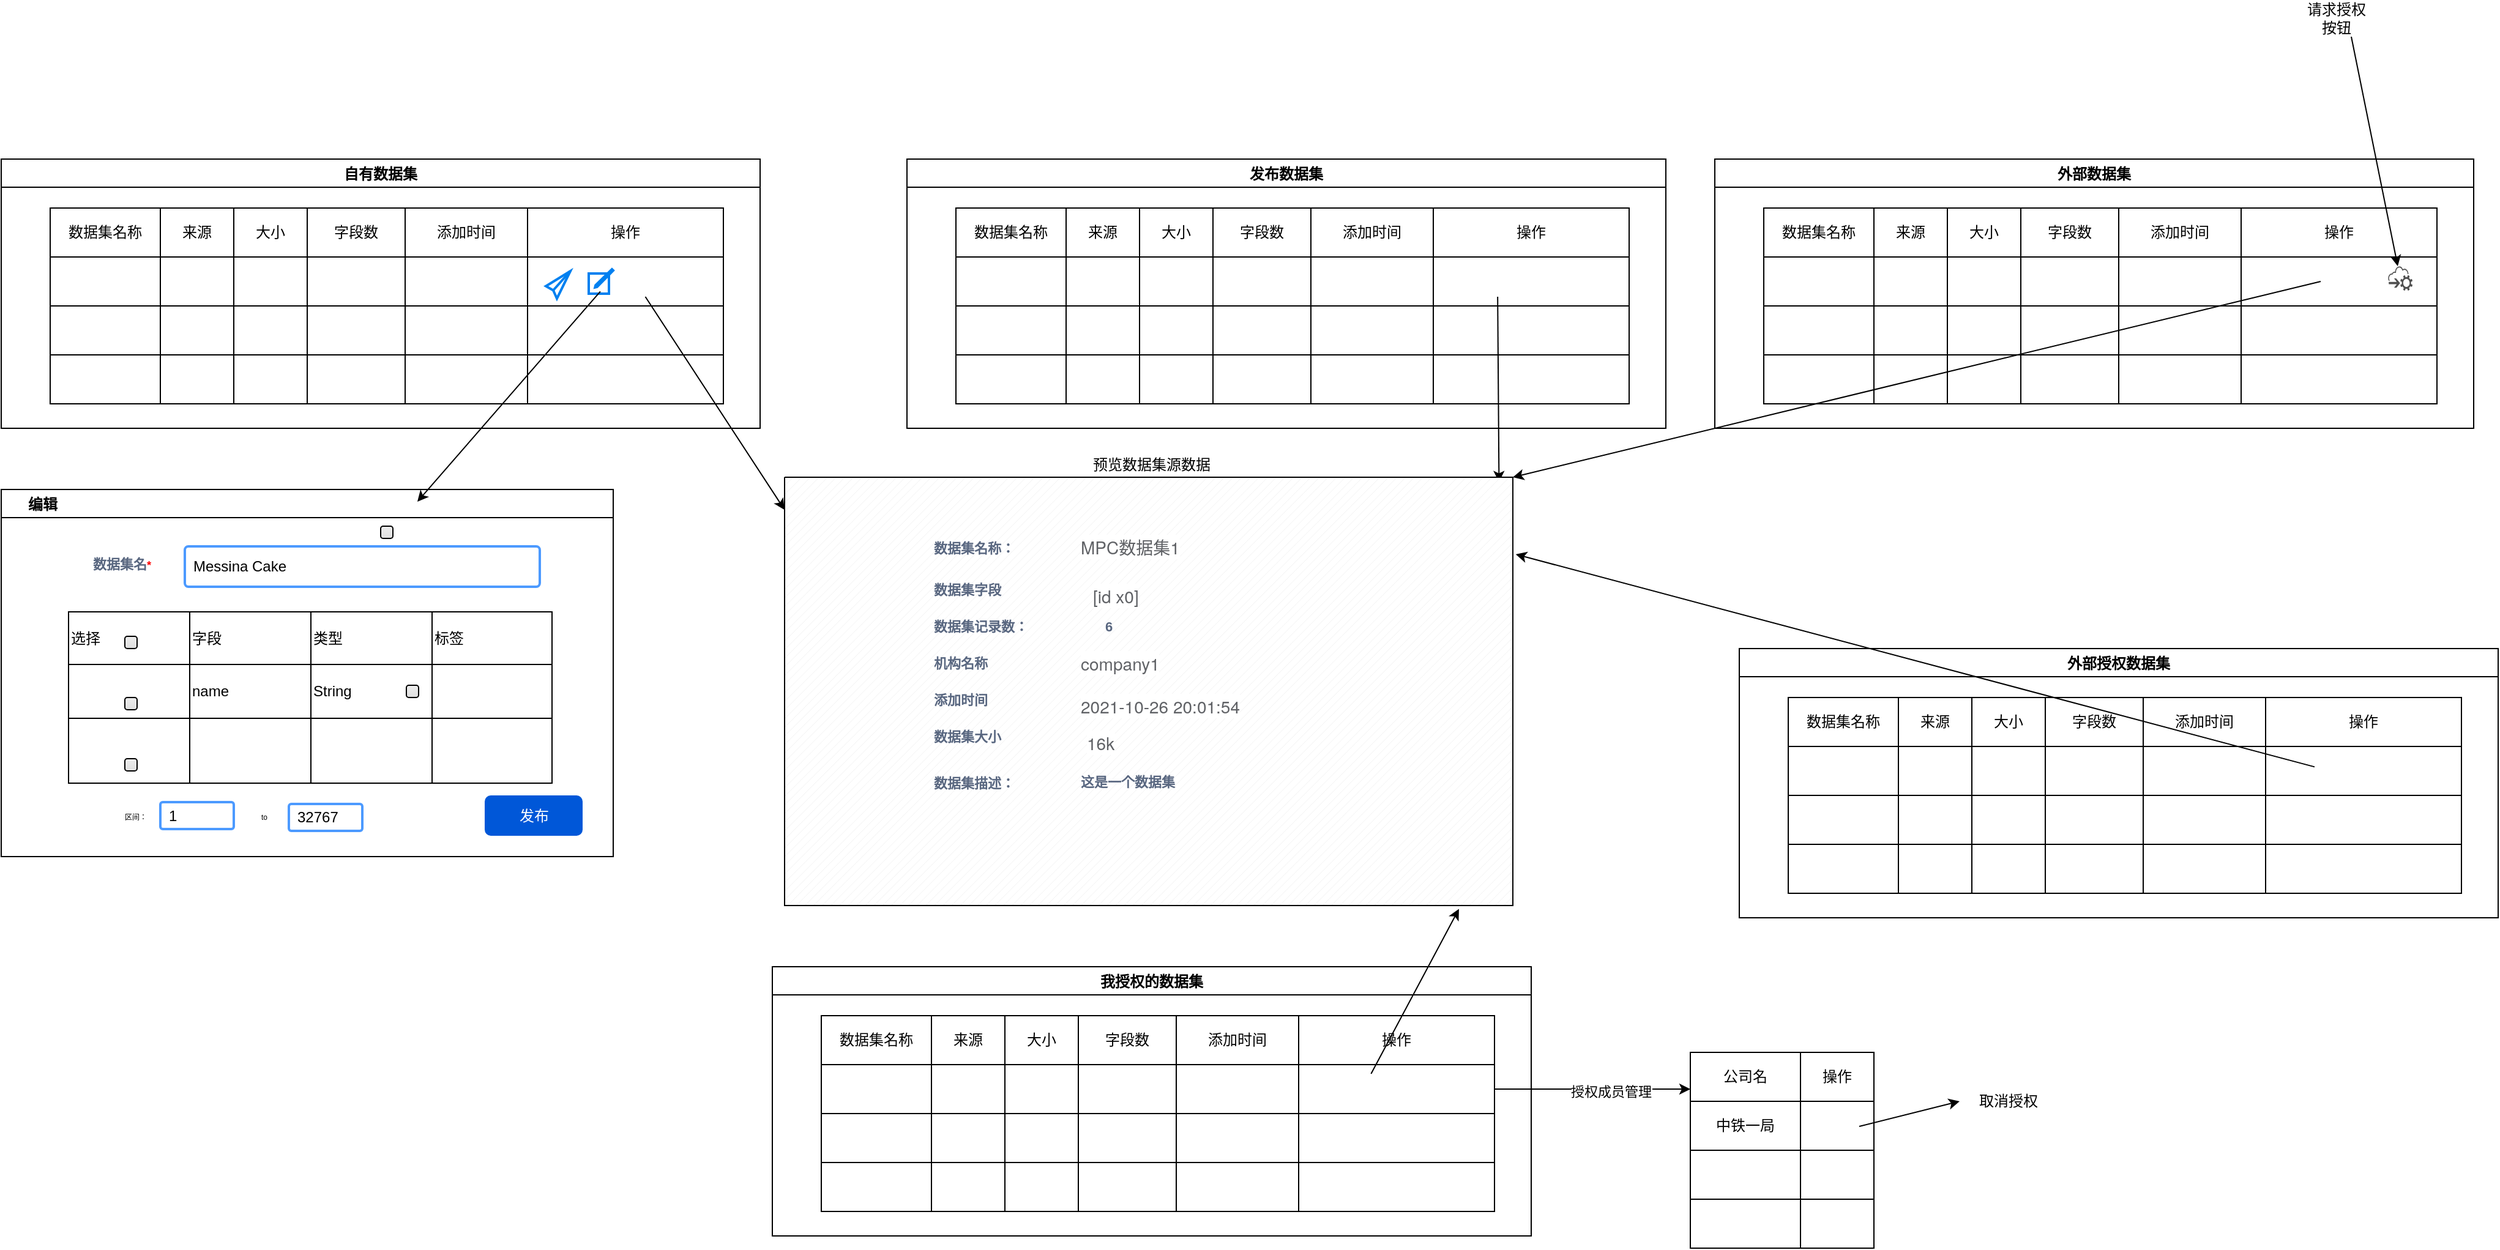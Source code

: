 <mxfile version="15.8.8" type="github">
  <diagram id="t9LJaJqKfmhj3-grPcPC" name="Page-1">
    <mxGraphModel dx="1038" dy="547" grid="1" gridSize="10" guides="1" tooltips="1" connect="1" arrows="1" fold="1" page="1" pageScale="1" pageWidth="1169" pageHeight="827" math="0" shadow="0">
      <root>
        <mxCell id="0" />
        <mxCell id="1" parent="0" />
        <mxCell id="xT87BySyacO7lMhprBNK-142" value="自有数据集" style="swimlane;" parent="1" vertex="1">
          <mxGeometry x="130" y="130" width="620" height="220" as="geometry">
            <mxRectangle x="130" y="130" width="90" height="23" as="alternateBounds" />
          </mxGeometry>
        </mxCell>
        <mxCell id="xT87BySyacO7lMhprBNK-79" value="" style="shape=table;html=1;whiteSpace=wrap;startSize=0;container=1;collapsible=0;childLayout=tableLayout;" parent="xT87BySyacO7lMhprBNK-142" vertex="1">
          <mxGeometry x="40" y="40" width="550" height="160" as="geometry" />
        </mxCell>
        <mxCell id="xT87BySyacO7lMhprBNK-80" value="" style="shape=partialRectangle;html=1;whiteSpace=wrap;collapsible=0;dropTarget=0;pointerEvents=0;fillColor=none;top=0;left=0;bottom=0;right=0;points=[[0,0.5],[1,0.5]];portConstraint=eastwest;" parent="xT87BySyacO7lMhprBNK-79" vertex="1">
          <mxGeometry width="550" height="40" as="geometry" />
        </mxCell>
        <mxCell id="xT87BySyacO7lMhprBNK-81" value="数据集名称" style="shape=partialRectangle;html=1;whiteSpace=wrap;connectable=0;fillColor=none;top=0;left=0;bottom=0;right=0;overflow=hidden;pointerEvents=1;" parent="xT87BySyacO7lMhprBNK-80" vertex="1">
          <mxGeometry width="90" height="40" as="geometry">
            <mxRectangle width="90" height="40" as="alternateBounds" />
          </mxGeometry>
        </mxCell>
        <mxCell id="xT87BySyacO7lMhprBNK-82" value="来源" style="shape=partialRectangle;html=1;whiteSpace=wrap;connectable=0;fillColor=none;top=0;left=0;bottom=0;right=0;overflow=hidden;pointerEvents=1;" parent="xT87BySyacO7lMhprBNK-80" vertex="1">
          <mxGeometry x="90" width="60" height="40" as="geometry">
            <mxRectangle width="60" height="40" as="alternateBounds" />
          </mxGeometry>
        </mxCell>
        <mxCell id="xT87BySyacO7lMhprBNK-83" value="大小" style="shape=partialRectangle;html=1;whiteSpace=wrap;connectable=0;fillColor=none;top=0;left=0;bottom=0;right=0;overflow=hidden;pointerEvents=1;" parent="xT87BySyacO7lMhprBNK-80" vertex="1">
          <mxGeometry x="150" width="60" height="40" as="geometry">
            <mxRectangle width="60" height="40" as="alternateBounds" />
          </mxGeometry>
        </mxCell>
        <mxCell id="xT87BySyacO7lMhprBNK-92" value="字段数" style="shape=partialRectangle;html=1;whiteSpace=wrap;connectable=0;fillColor=none;top=0;left=0;bottom=0;right=0;overflow=hidden;pointerEvents=1;" parent="xT87BySyacO7lMhprBNK-80" vertex="1">
          <mxGeometry x="210" width="80" height="40" as="geometry">
            <mxRectangle width="80" height="40" as="alternateBounds" />
          </mxGeometry>
        </mxCell>
        <mxCell id="xT87BySyacO7lMhprBNK-95" value="添加时间" style="shape=partialRectangle;html=1;whiteSpace=wrap;connectable=0;fillColor=none;top=0;left=0;bottom=0;right=0;overflow=hidden;pointerEvents=1;" parent="xT87BySyacO7lMhprBNK-80" vertex="1">
          <mxGeometry x="290" width="100" height="40" as="geometry">
            <mxRectangle width="100" height="40" as="alternateBounds" />
          </mxGeometry>
        </mxCell>
        <mxCell id="xT87BySyacO7lMhprBNK-98" value="操作" style="shape=partialRectangle;html=1;whiteSpace=wrap;connectable=0;fillColor=none;top=0;left=0;bottom=0;right=0;overflow=hidden;pointerEvents=1;" parent="xT87BySyacO7lMhprBNK-80" vertex="1">
          <mxGeometry x="390" width="160" height="40" as="geometry">
            <mxRectangle width="160" height="40" as="alternateBounds" />
          </mxGeometry>
        </mxCell>
        <mxCell id="xT87BySyacO7lMhprBNK-143" value="" style="shape=partialRectangle;html=1;whiteSpace=wrap;collapsible=0;dropTarget=0;pointerEvents=0;fillColor=none;top=0;left=0;bottom=0;right=0;points=[[0,0.5],[1,0.5]];portConstraint=eastwest;" parent="xT87BySyacO7lMhprBNK-79" vertex="1">
          <mxGeometry y="40" width="550" height="40" as="geometry" />
        </mxCell>
        <mxCell id="xT87BySyacO7lMhprBNK-144" value="" style="shape=partialRectangle;html=1;whiteSpace=wrap;connectable=0;fillColor=none;top=0;left=0;bottom=0;right=0;overflow=hidden;pointerEvents=1;" parent="xT87BySyacO7lMhprBNK-143" vertex="1">
          <mxGeometry width="90" height="40" as="geometry">
            <mxRectangle width="90" height="40" as="alternateBounds" />
          </mxGeometry>
        </mxCell>
        <mxCell id="xT87BySyacO7lMhprBNK-145" value="" style="shape=partialRectangle;html=1;whiteSpace=wrap;connectable=0;fillColor=none;top=0;left=0;bottom=0;right=0;overflow=hidden;pointerEvents=1;" parent="xT87BySyacO7lMhprBNK-143" vertex="1">
          <mxGeometry x="90" width="60" height="40" as="geometry">
            <mxRectangle width="60" height="40" as="alternateBounds" />
          </mxGeometry>
        </mxCell>
        <mxCell id="xT87BySyacO7lMhprBNK-146" value="" style="shape=partialRectangle;html=1;whiteSpace=wrap;connectable=0;fillColor=none;top=0;left=0;bottom=0;right=0;overflow=hidden;pointerEvents=1;" parent="xT87BySyacO7lMhprBNK-143" vertex="1">
          <mxGeometry x="150" width="60" height="40" as="geometry">
            <mxRectangle width="60" height="40" as="alternateBounds" />
          </mxGeometry>
        </mxCell>
        <mxCell id="xT87BySyacO7lMhprBNK-147" style="shape=partialRectangle;html=1;whiteSpace=wrap;connectable=0;fillColor=none;top=0;left=0;bottom=0;right=0;overflow=hidden;pointerEvents=1;" parent="xT87BySyacO7lMhprBNK-143" vertex="1">
          <mxGeometry x="210" width="80" height="40" as="geometry">
            <mxRectangle width="80" height="40" as="alternateBounds" />
          </mxGeometry>
        </mxCell>
        <mxCell id="xT87BySyacO7lMhprBNK-148" style="shape=partialRectangle;html=1;whiteSpace=wrap;connectable=0;fillColor=none;top=0;left=0;bottom=0;right=0;overflow=hidden;pointerEvents=1;" parent="xT87BySyacO7lMhprBNK-143" vertex="1">
          <mxGeometry x="290" width="100" height="40" as="geometry">
            <mxRectangle width="100" height="40" as="alternateBounds" />
          </mxGeometry>
        </mxCell>
        <mxCell id="xT87BySyacO7lMhprBNK-149" style="shape=partialRectangle;html=1;whiteSpace=wrap;connectable=0;fillColor=none;top=0;left=0;bottom=0;right=0;overflow=hidden;pointerEvents=1;" parent="xT87BySyacO7lMhprBNK-143" vertex="1">
          <mxGeometry x="390" width="160" height="40" as="geometry">
            <mxRectangle width="160" height="40" as="alternateBounds" />
          </mxGeometry>
        </mxCell>
        <mxCell id="xT87BySyacO7lMhprBNK-88" value="" style="shape=partialRectangle;html=1;whiteSpace=wrap;collapsible=0;dropTarget=0;pointerEvents=0;fillColor=none;top=0;left=0;bottom=0;right=0;points=[[0,0.5],[1,0.5]];portConstraint=eastwest;" parent="xT87BySyacO7lMhprBNK-79" vertex="1">
          <mxGeometry y="80" width="550" height="40" as="geometry" />
        </mxCell>
        <mxCell id="xT87BySyacO7lMhprBNK-89" value="" style="shape=partialRectangle;html=1;whiteSpace=wrap;connectable=0;fillColor=none;top=0;left=0;bottom=0;right=0;overflow=hidden;pointerEvents=1;" parent="xT87BySyacO7lMhprBNK-88" vertex="1">
          <mxGeometry width="90" height="40" as="geometry">
            <mxRectangle width="90" height="40" as="alternateBounds" />
          </mxGeometry>
        </mxCell>
        <mxCell id="xT87BySyacO7lMhprBNK-90" value="" style="shape=partialRectangle;html=1;whiteSpace=wrap;connectable=0;fillColor=none;top=0;left=0;bottom=0;right=0;overflow=hidden;pointerEvents=1;" parent="xT87BySyacO7lMhprBNK-88" vertex="1">
          <mxGeometry x="90" width="60" height="40" as="geometry">
            <mxRectangle width="60" height="40" as="alternateBounds" />
          </mxGeometry>
        </mxCell>
        <mxCell id="xT87BySyacO7lMhprBNK-91" value="" style="shape=partialRectangle;html=1;whiteSpace=wrap;connectable=0;fillColor=none;top=0;left=0;bottom=0;right=0;overflow=hidden;pointerEvents=1;" parent="xT87BySyacO7lMhprBNK-88" vertex="1">
          <mxGeometry x="150" width="60" height="40" as="geometry">
            <mxRectangle width="60" height="40" as="alternateBounds" />
          </mxGeometry>
        </mxCell>
        <mxCell id="xT87BySyacO7lMhprBNK-94" style="shape=partialRectangle;html=1;whiteSpace=wrap;connectable=0;fillColor=none;top=0;left=0;bottom=0;right=0;overflow=hidden;pointerEvents=1;" parent="xT87BySyacO7lMhprBNK-88" vertex="1">
          <mxGeometry x="210" width="80" height="40" as="geometry">
            <mxRectangle width="80" height="40" as="alternateBounds" />
          </mxGeometry>
        </mxCell>
        <mxCell id="xT87BySyacO7lMhprBNK-97" style="shape=partialRectangle;html=1;whiteSpace=wrap;connectable=0;fillColor=none;top=0;left=0;bottom=0;right=0;overflow=hidden;pointerEvents=1;" parent="xT87BySyacO7lMhprBNK-88" vertex="1">
          <mxGeometry x="290" width="100" height="40" as="geometry">
            <mxRectangle width="100" height="40" as="alternateBounds" />
          </mxGeometry>
        </mxCell>
        <mxCell id="xT87BySyacO7lMhprBNK-100" style="shape=partialRectangle;html=1;whiteSpace=wrap;connectable=0;fillColor=none;top=0;left=0;bottom=0;right=0;overflow=hidden;pointerEvents=1;" parent="xT87BySyacO7lMhprBNK-88" vertex="1">
          <mxGeometry x="390" width="160" height="40" as="geometry">
            <mxRectangle width="160" height="40" as="alternateBounds" />
          </mxGeometry>
        </mxCell>
        <mxCell id="xT87BySyacO7lMhprBNK-84" value="" style="shape=partialRectangle;html=1;whiteSpace=wrap;collapsible=0;dropTarget=0;pointerEvents=0;fillColor=none;top=0;left=0;bottom=0;right=0;points=[[0,0.5],[1,0.5]];portConstraint=eastwest;" parent="xT87BySyacO7lMhprBNK-79" vertex="1">
          <mxGeometry y="120" width="550" height="40" as="geometry" />
        </mxCell>
        <mxCell id="xT87BySyacO7lMhprBNK-85" value="" style="shape=partialRectangle;html=1;whiteSpace=wrap;connectable=0;fillColor=none;top=0;left=0;bottom=0;right=0;overflow=hidden;pointerEvents=1;" parent="xT87BySyacO7lMhprBNK-84" vertex="1">
          <mxGeometry width="90" height="40" as="geometry">
            <mxRectangle width="90" height="40" as="alternateBounds" />
          </mxGeometry>
        </mxCell>
        <mxCell id="xT87BySyacO7lMhprBNK-86" value="" style="shape=partialRectangle;html=1;whiteSpace=wrap;connectable=0;fillColor=none;top=0;left=0;bottom=0;right=0;overflow=hidden;pointerEvents=1;" parent="xT87BySyacO7lMhprBNK-84" vertex="1">
          <mxGeometry x="90" width="60" height="40" as="geometry">
            <mxRectangle width="60" height="40" as="alternateBounds" />
          </mxGeometry>
        </mxCell>
        <mxCell id="xT87BySyacO7lMhprBNK-87" value="" style="shape=partialRectangle;html=1;whiteSpace=wrap;connectable=0;fillColor=none;top=0;left=0;bottom=0;right=0;overflow=hidden;pointerEvents=1;" parent="xT87BySyacO7lMhprBNK-84" vertex="1">
          <mxGeometry x="150" width="60" height="40" as="geometry">
            <mxRectangle width="60" height="40" as="alternateBounds" />
          </mxGeometry>
        </mxCell>
        <mxCell id="xT87BySyacO7lMhprBNK-93" style="shape=partialRectangle;html=1;whiteSpace=wrap;connectable=0;fillColor=none;top=0;left=0;bottom=0;right=0;overflow=hidden;pointerEvents=1;" parent="xT87BySyacO7lMhprBNK-84" vertex="1">
          <mxGeometry x="210" width="80" height="40" as="geometry">
            <mxRectangle width="80" height="40" as="alternateBounds" />
          </mxGeometry>
        </mxCell>
        <mxCell id="xT87BySyacO7lMhprBNK-96" style="shape=partialRectangle;html=1;whiteSpace=wrap;connectable=0;fillColor=none;top=0;left=0;bottom=0;right=0;overflow=hidden;pointerEvents=1;" parent="xT87BySyacO7lMhprBNK-84" vertex="1">
          <mxGeometry x="290" width="100" height="40" as="geometry">
            <mxRectangle width="100" height="40" as="alternateBounds" />
          </mxGeometry>
        </mxCell>
        <mxCell id="xT87BySyacO7lMhprBNK-99" style="shape=partialRectangle;html=1;whiteSpace=wrap;connectable=0;fillColor=none;top=0;left=0;bottom=0;right=0;overflow=hidden;pointerEvents=1;" parent="xT87BySyacO7lMhprBNK-84" vertex="1">
          <mxGeometry x="390" width="160" height="40" as="geometry">
            <mxRectangle width="160" height="40" as="alternateBounds" />
          </mxGeometry>
        </mxCell>
        <mxCell id="xT87BySyacO7lMhprBNK-101" value="" style="html=1;verticalLabelPosition=bottom;align=center;labelBackgroundColor=#ffffff;verticalAlign=top;strokeWidth=2;strokeColor=#0080F0;shadow=0;dashed=0;shape=mxgraph.ios7.icons.pointer;" parent="xT87BySyacO7lMhprBNK-142" vertex="1">
          <mxGeometry x="445" y="91.5" width="20" height="22.5" as="geometry" />
        </mxCell>
        <mxCell id="xT87BySyacO7lMhprBNK-102" value="" style="html=1;verticalLabelPosition=bottom;align=center;labelBackgroundColor=#ffffff;verticalAlign=top;strokeWidth=2;strokeColor=#0080F0;shadow=0;dashed=0;shape=mxgraph.ios7.icons.compose;" parent="xT87BySyacO7lMhprBNK-142" vertex="1">
          <mxGeometry x="480" y="90" width="20" height="20" as="geometry" />
        </mxCell>
        <mxCell id="xT87BySyacO7lMhprBNK-104" value="编辑" style="swimlane;align=left;spacingLeft=20;" parent="xT87BySyacO7lMhprBNK-142" vertex="1">
          <mxGeometry y="270" width="500" height="300" as="geometry">
            <mxRectangle x="1310" y="60" width="80" height="23" as="alternateBounds" />
          </mxGeometry>
        </mxCell>
        <mxCell id="xT87BySyacO7lMhprBNK-105" value="发布" style="rounded=1;fillColor=#0057D8;align=center;strokeColor=none;html=1;fontColor=#ffffff;fontSize=12;sketch=0;" parent="xT87BySyacO7lMhprBNK-104" vertex="1">
          <mxGeometry x="395" y="250" width="80" height="33" as="geometry" />
        </mxCell>
        <mxCell id="xT87BySyacO7lMhprBNK-106" value="" style="shape=table;html=1;whiteSpace=wrap;startSize=0;container=1;collapsible=0;childLayout=tableLayout;align=left;" parent="xT87BySyacO7lMhprBNK-104" vertex="1">
          <mxGeometry x="55" y="100" width="395" height="140" as="geometry" />
        </mxCell>
        <mxCell id="xT87BySyacO7lMhprBNK-107" value="" style="shape=partialRectangle;html=1;whiteSpace=wrap;collapsible=0;dropTarget=0;pointerEvents=0;fillColor=none;top=0;left=0;bottom=0;right=0;points=[[0,0.5],[1,0.5]];portConstraint=eastwest;align=left;" parent="xT87BySyacO7lMhprBNK-106" vertex="1">
          <mxGeometry width="395" height="43" as="geometry" />
        </mxCell>
        <mxCell id="xT87BySyacO7lMhprBNK-108" value="选择" style="shape=partialRectangle;html=1;whiteSpace=wrap;connectable=0;fillColor=none;top=0;left=0;bottom=0;right=0;overflow=hidden;pointerEvents=1;align=left;" parent="xT87BySyacO7lMhprBNK-107" vertex="1">
          <mxGeometry width="99" height="43" as="geometry">
            <mxRectangle width="99" height="43" as="alternateBounds" />
          </mxGeometry>
        </mxCell>
        <mxCell id="xT87BySyacO7lMhprBNK-109" value="字段" style="shape=partialRectangle;html=1;whiteSpace=wrap;connectable=0;fillColor=none;top=0;left=0;bottom=0;right=0;overflow=hidden;pointerEvents=1;align=left;" parent="xT87BySyacO7lMhprBNK-107" vertex="1">
          <mxGeometry x="99" width="99" height="43" as="geometry">
            <mxRectangle width="99" height="43" as="alternateBounds" />
          </mxGeometry>
        </mxCell>
        <mxCell id="xT87BySyacO7lMhprBNK-110" value="类型" style="shape=partialRectangle;html=1;whiteSpace=wrap;connectable=0;fillColor=none;top=0;left=0;bottom=0;right=0;overflow=hidden;pointerEvents=1;align=left;" parent="xT87BySyacO7lMhprBNK-107" vertex="1">
          <mxGeometry x="198" width="99" height="43" as="geometry">
            <mxRectangle width="99" height="43" as="alternateBounds" />
          </mxGeometry>
        </mxCell>
        <mxCell id="xT87BySyacO7lMhprBNK-111" value="标签" style="shape=partialRectangle;html=1;whiteSpace=wrap;connectable=0;fillColor=none;top=0;left=0;bottom=0;right=0;overflow=hidden;pointerEvents=1;align=left;" parent="xT87BySyacO7lMhprBNK-107" vertex="1">
          <mxGeometry x="297" width="98" height="43" as="geometry">
            <mxRectangle width="98" height="43" as="alternateBounds" />
          </mxGeometry>
        </mxCell>
        <mxCell id="xT87BySyacO7lMhprBNK-113" value="" style="shape=partialRectangle;html=1;whiteSpace=wrap;collapsible=0;dropTarget=0;pointerEvents=0;fillColor=none;top=0;left=0;bottom=0;right=0;points=[[0,0.5],[1,0.5]];portConstraint=eastwest;align=left;" parent="xT87BySyacO7lMhprBNK-106" vertex="1">
          <mxGeometry y="43" width="395" height="44" as="geometry" />
        </mxCell>
        <mxCell id="xT87BySyacO7lMhprBNK-114" value="" style="shape=partialRectangle;html=1;whiteSpace=wrap;connectable=0;fillColor=none;top=0;left=0;bottom=0;right=0;overflow=hidden;pointerEvents=1;align=left;" parent="xT87BySyacO7lMhprBNK-113" vertex="1">
          <mxGeometry width="99" height="44" as="geometry">
            <mxRectangle width="99" height="44" as="alternateBounds" />
          </mxGeometry>
        </mxCell>
        <mxCell id="xT87BySyacO7lMhprBNK-115" value="name" style="shape=partialRectangle;html=1;whiteSpace=wrap;connectable=0;fillColor=none;top=0;left=0;bottom=0;right=0;overflow=hidden;pointerEvents=1;align=left;" parent="xT87BySyacO7lMhprBNK-113" vertex="1">
          <mxGeometry x="99" width="99" height="44" as="geometry">
            <mxRectangle width="99" height="44" as="alternateBounds" />
          </mxGeometry>
        </mxCell>
        <mxCell id="xT87BySyacO7lMhprBNK-116" value="String" style="shape=partialRectangle;html=1;whiteSpace=wrap;connectable=0;fillColor=none;top=0;left=0;bottom=0;right=0;overflow=hidden;pointerEvents=1;align=left;" parent="xT87BySyacO7lMhprBNK-113" vertex="1">
          <mxGeometry x="198" width="99" height="44" as="geometry">
            <mxRectangle width="99" height="44" as="alternateBounds" />
          </mxGeometry>
        </mxCell>
        <mxCell id="xT87BySyacO7lMhprBNK-117" value="" style="shape=partialRectangle;html=1;whiteSpace=wrap;connectable=0;fillColor=none;top=0;left=0;bottom=0;right=0;overflow=hidden;pointerEvents=1;align=left;" parent="xT87BySyacO7lMhprBNK-113" vertex="1">
          <mxGeometry x="297" width="98" height="44" as="geometry">
            <mxRectangle width="98" height="44" as="alternateBounds" />
          </mxGeometry>
        </mxCell>
        <mxCell id="xT87BySyacO7lMhprBNK-119" value="" style="shape=partialRectangle;html=1;whiteSpace=wrap;collapsible=0;dropTarget=0;pointerEvents=0;fillColor=none;top=0;left=0;bottom=0;right=0;points=[[0,0.5],[1,0.5]];portConstraint=eastwest;align=left;" parent="xT87BySyacO7lMhprBNK-106" vertex="1">
          <mxGeometry y="87" width="395" height="53" as="geometry" />
        </mxCell>
        <mxCell id="xT87BySyacO7lMhprBNK-120" value="" style="shape=partialRectangle;html=1;whiteSpace=wrap;connectable=0;fillColor=none;top=0;left=0;bottom=0;right=0;overflow=hidden;pointerEvents=1;align=left;" parent="xT87BySyacO7lMhprBNK-119" vertex="1">
          <mxGeometry width="99" height="53" as="geometry">
            <mxRectangle width="99" height="53" as="alternateBounds" />
          </mxGeometry>
        </mxCell>
        <mxCell id="xT87BySyacO7lMhprBNK-121" style="shape=partialRectangle;html=1;whiteSpace=wrap;connectable=0;fillColor=none;top=0;left=0;bottom=0;right=0;overflow=hidden;pointerEvents=1;align=left;" parent="xT87BySyacO7lMhprBNK-119" vertex="1">
          <mxGeometry x="99" width="99" height="53" as="geometry">
            <mxRectangle width="99" height="53" as="alternateBounds" />
          </mxGeometry>
        </mxCell>
        <mxCell id="xT87BySyacO7lMhprBNK-122" value="" style="shape=partialRectangle;html=1;whiteSpace=wrap;connectable=0;fillColor=none;top=0;left=0;bottom=0;right=0;overflow=hidden;pointerEvents=1;align=left;" parent="xT87BySyacO7lMhprBNK-119" vertex="1">
          <mxGeometry x="198" width="99" height="53" as="geometry">
            <mxRectangle width="99" height="53" as="alternateBounds" />
          </mxGeometry>
        </mxCell>
        <mxCell id="xT87BySyacO7lMhprBNK-123" value="" style="shape=partialRectangle;html=1;whiteSpace=wrap;connectable=0;fillColor=none;top=0;left=0;bottom=0;right=0;overflow=hidden;pointerEvents=1;align=left;" parent="xT87BySyacO7lMhprBNK-119" vertex="1">
          <mxGeometry x="297" width="98" height="53" as="geometry">
            <mxRectangle width="98" height="53" as="alternateBounds" />
          </mxGeometry>
        </mxCell>
        <mxCell id="xT87BySyacO7lMhprBNK-125" value="" style="html=1;shadow=0;dashed=0;shape=mxgraph.bootstrap.checkbox2;labelPosition=right;verticalLabelPosition=middle;align=left;verticalAlign=middle;gradientColor=#DEDEDE;fillColor=#EDEDED;checked=0;spacing=5;checkedFill=#0085FC;checkedStroke=#ffffff;sketch=0;fontSize=6;" parent="xT87BySyacO7lMhprBNK-104" vertex="1">
          <mxGeometry x="101" y="170" width="10" height="10" as="geometry" />
        </mxCell>
        <mxCell id="xT87BySyacO7lMhprBNK-126" value="" style="html=1;shadow=0;dashed=0;shape=mxgraph.bootstrap.checkbox2;labelPosition=right;verticalLabelPosition=middle;align=left;verticalAlign=middle;gradientColor=#DEDEDE;fillColor=#EDEDED;checked=0;spacing=5;checkedFill=#0085FC;checkedStroke=#ffffff;sketch=0;fontSize=6;" parent="xT87BySyacO7lMhprBNK-104" vertex="1">
          <mxGeometry x="101" y="220" width="10" height="10" as="geometry" />
        </mxCell>
        <mxCell id="xT87BySyacO7lMhprBNK-127" value="区间：" style="text;html=1;strokeColor=none;fillColor=none;align=center;verticalAlign=middle;whiteSpace=wrap;rounded=0;fontSize=6;" parent="xT87BySyacO7lMhprBNK-104" vertex="1">
          <mxGeometry x="80" y="253" width="60" height="30" as="geometry" />
        </mxCell>
        <mxCell id="xT87BySyacO7lMhprBNK-128" value="1" style="rounded=1;arcSize=9;align=left;spacingLeft=5;strokeColor=#4C9AFF;html=1;strokeWidth=2;fontSize=12" parent="xT87BySyacO7lMhprBNK-104" vertex="1">
          <mxGeometry x="130" y="255.5" width="60" height="22" as="geometry" />
        </mxCell>
        <mxCell id="xT87BySyacO7lMhprBNK-129" value="32767" style="rounded=1;arcSize=9;align=left;spacingLeft=5;strokeColor=#4C9AFF;html=1;strokeWidth=2;fontSize=12" parent="xT87BySyacO7lMhprBNK-104" vertex="1">
          <mxGeometry x="235" y="257" width="60" height="22" as="geometry" />
        </mxCell>
        <mxCell id="xT87BySyacO7lMhprBNK-130" value="to" style="text;html=1;strokeColor=none;fillColor=none;align=center;verticalAlign=middle;whiteSpace=wrap;rounded=0;fontSize=6;" parent="xT87BySyacO7lMhprBNK-104" vertex="1">
          <mxGeometry x="185" y="253" width="60" height="30" as="geometry" />
        </mxCell>
        <mxCell id="xT87BySyacO7lMhprBNK-131" value="" style="html=1;shadow=0;dashed=0;shape=mxgraph.bootstrap.checkbox2;labelPosition=right;verticalLabelPosition=middle;align=left;verticalAlign=middle;gradientColor=#DEDEDE;fillColor=#EDEDED;checked=0;spacing=5;checkedFill=#0085FC;checkedStroke=#ffffff;sketch=0;fontSize=6;" parent="xT87BySyacO7lMhprBNK-104" vertex="1">
          <mxGeometry x="331" y="160" width="10" height="10" as="geometry" />
        </mxCell>
        <mxCell id="xT87BySyacO7lMhprBNK-133" value="" style="html=1;shadow=0;dashed=0;shape=mxgraph.bootstrap.checkbox2;labelPosition=right;verticalLabelPosition=middle;align=left;verticalAlign=middle;gradientColor=#DEDEDE;fillColor=#EDEDED;checked=0;spacing=5;checkedFill=#0085FC;checkedStroke=#ffffff;sketch=0;fontSize=6;" parent="xT87BySyacO7lMhprBNK-104" vertex="1">
          <mxGeometry x="101" y="120" width="10" height="10" as="geometry" />
        </mxCell>
        <mxCell id="xT87BySyacO7lMhprBNK-134" value="&lt;sup&gt;&lt;span style=&quot;font-size: 11px&quot;&gt;数据集名&lt;/span&gt;&lt;font color=&quot;#ff0000&quot;&gt;*&lt;/font&gt;&lt;/sup&gt;" style="fillColor=none;strokeColor=none;html=1;fontSize=11;fontStyle=0;align=left;fontColor=#596780;fontStyle=1;fontSize=11" parent="xT87BySyacO7lMhprBNK-104" vertex="1">
          <mxGeometry x="72.5" y="53" width="240" height="20" as="geometry" />
        </mxCell>
        <mxCell id="xT87BySyacO7lMhprBNK-135" value="Messina Cake" style="rounded=1;arcSize=9;align=left;spacingLeft=5;strokeColor=#4C9AFF;html=1;strokeWidth=2;fontSize=12" parent="xT87BySyacO7lMhprBNK-104" vertex="1">
          <mxGeometry x="150" y="46.5" width="290" height="33" as="geometry" />
        </mxCell>
        <mxCell id="xT87BySyacO7lMhprBNK-136" value="" style="endArrow=classic;html=1;rounded=0;exitX=0.474;exitY=0.908;exitDx=0;exitDy=0;exitPerimeter=0;" parent="xT87BySyacO7lMhprBNK-142" source="xT87BySyacO7lMhprBNK-102" edge="1">
          <mxGeometry width="50" height="50" relative="1" as="geometry">
            <mxPoint x="290" y="330" as="sourcePoint" />
            <mxPoint x="340" y="280" as="targetPoint" />
          </mxGeometry>
        </mxCell>
        <mxCell id="xT87BySyacO7lMhprBNK-140" value="" style="html=1;shadow=0;dashed=0;shape=mxgraph.bootstrap.checkbox2;labelPosition=right;verticalLabelPosition=middle;align=left;verticalAlign=middle;gradientColor=#DEDEDE;fillColor=#EDEDED;checked=0;spacing=5;checkedFill=#0085FC;checkedStroke=#ffffff;sketch=0;" parent="xT87BySyacO7lMhprBNK-142" vertex="1">
          <mxGeometry x="310" y="300" width="10" height="10" as="geometry" />
        </mxCell>
        <mxCell id="xT87BySyacO7lMhprBNK-315" value="" style="shape=image;html=1;verticalAlign=top;verticalLabelPosition=bottom;labelBackgroundColor=#ffffff;imageAspect=0;aspect=fixed;image=https://cdn4.iconfinder.com/data/icons/ionicons/512/icon-eye-128.png" parent="xT87BySyacO7lMhprBNK-142" vertex="1">
          <mxGeometry x="520" y="87.5" width="25" height="25" as="geometry" />
        </mxCell>
        <mxCell id="xT87BySyacO7lMhprBNK-103" value="" style="shape=image;html=1;verticalAlign=top;verticalLabelPosition=bottom;labelBackgroundColor=#ffffff;imageAspect=0;aspect=fixed;image=https://cdn4.iconfinder.com/data/icons/ionicons/512/icon-ios7-trash-outline-128.png" parent="xT87BySyacO7lMhprBNK-142" vertex="1">
          <mxGeometry x="550" y="84.5" width="28" height="28" as="geometry" />
        </mxCell>
        <mxCell id="xT87BySyacO7lMhprBNK-320" value="发布数据集" style="swimlane;" parent="1" vertex="1">
          <mxGeometry x="870" y="130" width="620" height="220" as="geometry">
            <mxRectangle x="130" y="130" width="90" height="23" as="alternateBounds" />
          </mxGeometry>
        </mxCell>
        <mxCell id="xT87BySyacO7lMhprBNK-321" value="" style="shape=table;html=1;whiteSpace=wrap;startSize=0;container=1;collapsible=0;childLayout=tableLayout;" parent="xT87BySyacO7lMhprBNK-320" vertex="1">
          <mxGeometry x="40" y="40" width="550" height="160" as="geometry" />
        </mxCell>
        <mxCell id="xT87BySyacO7lMhprBNK-322" value="" style="shape=partialRectangle;html=1;whiteSpace=wrap;collapsible=0;dropTarget=0;pointerEvents=0;fillColor=none;top=0;left=0;bottom=0;right=0;points=[[0,0.5],[1,0.5]];portConstraint=eastwest;" parent="xT87BySyacO7lMhprBNK-321" vertex="1">
          <mxGeometry width="550" height="40" as="geometry" />
        </mxCell>
        <mxCell id="xT87BySyacO7lMhprBNK-323" value="数据集名称" style="shape=partialRectangle;html=1;whiteSpace=wrap;connectable=0;fillColor=none;top=0;left=0;bottom=0;right=0;overflow=hidden;pointerEvents=1;" parent="xT87BySyacO7lMhprBNK-322" vertex="1">
          <mxGeometry width="90" height="40" as="geometry">
            <mxRectangle width="90" height="40" as="alternateBounds" />
          </mxGeometry>
        </mxCell>
        <mxCell id="xT87BySyacO7lMhprBNK-324" value="来源" style="shape=partialRectangle;html=1;whiteSpace=wrap;connectable=0;fillColor=none;top=0;left=0;bottom=0;right=0;overflow=hidden;pointerEvents=1;" parent="xT87BySyacO7lMhprBNK-322" vertex="1">
          <mxGeometry x="90" width="60" height="40" as="geometry">
            <mxRectangle width="60" height="40" as="alternateBounds" />
          </mxGeometry>
        </mxCell>
        <mxCell id="xT87BySyacO7lMhprBNK-325" value="大小" style="shape=partialRectangle;html=1;whiteSpace=wrap;connectable=0;fillColor=none;top=0;left=0;bottom=0;right=0;overflow=hidden;pointerEvents=1;" parent="xT87BySyacO7lMhprBNK-322" vertex="1">
          <mxGeometry x="150" width="60" height="40" as="geometry">
            <mxRectangle width="60" height="40" as="alternateBounds" />
          </mxGeometry>
        </mxCell>
        <mxCell id="xT87BySyacO7lMhprBNK-326" value="字段数" style="shape=partialRectangle;html=1;whiteSpace=wrap;connectable=0;fillColor=none;top=0;left=0;bottom=0;right=0;overflow=hidden;pointerEvents=1;" parent="xT87BySyacO7lMhprBNK-322" vertex="1">
          <mxGeometry x="210" width="80" height="40" as="geometry">
            <mxRectangle width="80" height="40" as="alternateBounds" />
          </mxGeometry>
        </mxCell>
        <mxCell id="xT87BySyacO7lMhprBNK-327" value="添加时间" style="shape=partialRectangle;html=1;whiteSpace=wrap;connectable=0;fillColor=none;top=0;left=0;bottom=0;right=0;overflow=hidden;pointerEvents=1;" parent="xT87BySyacO7lMhprBNK-322" vertex="1">
          <mxGeometry x="290" width="100" height="40" as="geometry">
            <mxRectangle width="100" height="40" as="alternateBounds" />
          </mxGeometry>
        </mxCell>
        <mxCell id="xT87BySyacO7lMhprBNK-328" value="操作" style="shape=partialRectangle;html=1;whiteSpace=wrap;connectable=0;fillColor=none;top=0;left=0;bottom=0;right=0;overflow=hidden;pointerEvents=1;" parent="xT87BySyacO7lMhprBNK-322" vertex="1">
          <mxGeometry x="390" width="160" height="40" as="geometry">
            <mxRectangle width="160" height="40" as="alternateBounds" />
          </mxGeometry>
        </mxCell>
        <mxCell id="xT87BySyacO7lMhprBNK-329" value="" style="shape=partialRectangle;html=1;whiteSpace=wrap;collapsible=0;dropTarget=0;pointerEvents=0;fillColor=none;top=0;left=0;bottom=0;right=0;points=[[0,0.5],[1,0.5]];portConstraint=eastwest;" parent="xT87BySyacO7lMhprBNK-321" vertex="1">
          <mxGeometry y="40" width="550" height="40" as="geometry" />
        </mxCell>
        <mxCell id="xT87BySyacO7lMhprBNK-330" value="" style="shape=partialRectangle;html=1;whiteSpace=wrap;connectable=0;fillColor=none;top=0;left=0;bottom=0;right=0;overflow=hidden;pointerEvents=1;" parent="xT87BySyacO7lMhprBNK-329" vertex="1">
          <mxGeometry width="90" height="40" as="geometry">
            <mxRectangle width="90" height="40" as="alternateBounds" />
          </mxGeometry>
        </mxCell>
        <mxCell id="xT87BySyacO7lMhprBNK-331" value="" style="shape=partialRectangle;html=1;whiteSpace=wrap;connectable=0;fillColor=none;top=0;left=0;bottom=0;right=0;overflow=hidden;pointerEvents=1;" parent="xT87BySyacO7lMhprBNK-329" vertex="1">
          <mxGeometry x="90" width="60" height="40" as="geometry">
            <mxRectangle width="60" height="40" as="alternateBounds" />
          </mxGeometry>
        </mxCell>
        <mxCell id="xT87BySyacO7lMhprBNK-332" value="" style="shape=partialRectangle;html=1;whiteSpace=wrap;connectable=0;fillColor=none;top=0;left=0;bottom=0;right=0;overflow=hidden;pointerEvents=1;" parent="xT87BySyacO7lMhprBNK-329" vertex="1">
          <mxGeometry x="150" width="60" height="40" as="geometry">
            <mxRectangle width="60" height="40" as="alternateBounds" />
          </mxGeometry>
        </mxCell>
        <mxCell id="xT87BySyacO7lMhprBNK-333" style="shape=partialRectangle;html=1;whiteSpace=wrap;connectable=0;fillColor=none;top=0;left=0;bottom=0;right=0;overflow=hidden;pointerEvents=1;" parent="xT87BySyacO7lMhprBNK-329" vertex="1">
          <mxGeometry x="210" width="80" height="40" as="geometry">
            <mxRectangle width="80" height="40" as="alternateBounds" />
          </mxGeometry>
        </mxCell>
        <mxCell id="xT87BySyacO7lMhprBNK-334" style="shape=partialRectangle;html=1;whiteSpace=wrap;connectable=0;fillColor=none;top=0;left=0;bottom=0;right=0;overflow=hidden;pointerEvents=1;" parent="xT87BySyacO7lMhprBNK-329" vertex="1">
          <mxGeometry x="290" width="100" height="40" as="geometry">
            <mxRectangle width="100" height="40" as="alternateBounds" />
          </mxGeometry>
        </mxCell>
        <mxCell id="xT87BySyacO7lMhprBNK-335" style="shape=partialRectangle;html=1;whiteSpace=wrap;connectable=0;fillColor=none;top=0;left=0;bottom=0;right=0;overflow=hidden;pointerEvents=1;" parent="xT87BySyacO7lMhprBNK-329" vertex="1">
          <mxGeometry x="390" width="160" height="40" as="geometry">
            <mxRectangle width="160" height="40" as="alternateBounds" />
          </mxGeometry>
        </mxCell>
        <mxCell id="xT87BySyacO7lMhprBNK-336" value="" style="shape=partialRectangle;html=1;whiteSpace=wrap;collapsible=0;dropTarget=0;pointerEvents=0;fillColor=none;top=0;left=0;bottom=0;right=0;points=[[0,0.5],[1,0.5]];portConstraint=eastwest;" parent="xT87BySyacO7lMhprBNK-321" vertex="1">
          <mxGeometry y="80" width="550" height="40" as="geometry" />
        </mxCell>
        <mxCell id="xT87BySyacO7lMhprBNK-337" value="" style="shape=partialRectangle;html=1;whiteSpace=wrap;connectable=0;fillColor=none;top=0;left=0;bottom=0;right=0;overflow=hidden;pointerEvents=1;" parent="xT87BySyacO7lMhprBNK-336" vertex="1">
          <mxGeometry width="90" height="40" as="geometry">
            <mxRectangle width="90" height="40" as="alternateBounds" />
          </mxGeometry>
        </mxCell>
        <mxCell id="xT87BySyacO7lMhprBNK-338" value="" style="shape=partialRectangle;html=1;whiteSpace=wrap;connectable=0;fillColor=none;top=0;left=0;bottom=0;right=0;overflow=hidden;pointerEvents=1;" parent="xT87BySyacO7lMhprBNK-336" vertex="1">
          <mxGeometry x="90" width="60" height="40" as="geometry">
            <mxRectangle width="60" height="40" as="alternateBounds" />
          </mxGeometry>
        </mxCell>
        <mxCell id="xT87BySyacO7lMhprBNK-339" value="" style="shape=partialRectangle;html=1;whiteSpace=wrap;connectable=0;fillColor=none;top=0;left=0;bottom=0;right=0;overflow=hidden;pointerEvents=1;" parent="xT87BySyacO7lMhprBNK-336" vertex="1">
          <mxGeometry x="150" width="60" height="40" as="geometry">
            <mxRectangle width="60" height="40" as="alternateBounds" />
          </mxGeometry>
        </mxCell>
        <mxCell id="xT87BySyacO7lMhprBNK-340" style="shape=partialRectangle;html=1;whiteSpace=wrap;connectable=0;fillColor=none;top=0;left=0;bottom=0;right=0;overflow=hidden;pointerEvents=1;" parent="xT87BySyacO7lMhprBNK-336" vertex="1">
          <mxGeometry x="210" width="80" height="40" as="geometry">
            <mxRectangle width="80" height="40" as="alternateBounds" />
          </mxGeometry>
        </mxCell>
        <mxCell id="xT87BySyacO7lMhprBNK-341" style="shape=partialRectangle;html=1;whiteSpace=wrap;connectable=0;fillColor=none;top=0;left=0;bottom=0;right=0;overflow=hidden;pointerEvents=1;" parent="xT87BySyacO7lMhprBNK-336" vertex="1">
          <mxGeometry x="290" width="100" height="40" as="geometry">
            <mxRectangle width="100" height="40" as="alternateBounds" />
          </mxGeometry>
        </mxCell>
        <mxCell id="xT87BySyacO7lMhprBNK-342" style="shape=partialRectangle;html=1;whiteSpace=wrap;connectable=0;fillColor=none;top=0;left=0;bottom=0;right=0;overflow=hidden;pointerEvents=1;" parent="xT87BySyacO7lMhprBNK-336" vertex="1">
          <mxGeometry x="390" width="160" height="40" as="geometry">
            <mxRectangle width="160" height="40" as="alternateBounds" />
          </mxGeometry>
        </mxCell>
        <mxCell id="xT87BySyacO7lMhprBNK-343" value="" style="shape=partialRectangle;html=1;whiteSpace=wrap;collapsible=0;dropTarget=0;pointerEvents=0;fillColor=none;top=0;left=0;bottom=0;right=0;points=[[0,0.5],[1,0.5]];portConstraint=eastwest;" parent="xT87BySyacO7lMhprBNK-321" vertex="1">
          <mxGeometry y="120" width="550" height="40" as="geometry" />
        </mxCell>
        <mxCell id="xT87BySyacO7lMhprBNK-344" value="" style="shape=partialRectangle;html=1;whiteSpace=wrap;connectable=0;fillColor=none;top=0;left=0;bottom=0;right=0;overflow=hidden;pointerEvents=1;" parent="xT87BySyacO7lMhprBNK-343" vertex="1">
          <mxGeometry width="90" height="40" as="geometry">
            <mxRectangle width="90" height="40" as="alternateBounds" />
          </mxGeometry>
        </mxCell>
        <mxCell id="xT87BySyacO7lMhprBNK-345" value="" style="shape=partialRectangle;html=1;whiteSpace=wrap;connectable=0;fillColor=none;top=0;left=0;bottom=0;right=0;overflow=hidden;pointerEvents=1;" parent="xT87BySyacO7lMhprBNK-343" vertex="1">
          <mxGeometry x="90" width="60" height="40" as="geometry">
            <mxRectangle width="60" height="40" as="alternateBounds" />
          </mxGeometry>
        </mxCell>
        <mxCell id="xT87BySyacO7lMhprBNK-346" value="" style="shape=partialRectangle;html=1;whiteSpace=wrap;connectable=0;fillColor=none;top=0;left=0;bottom=0;right=0;overflow=hidden;pointerEvents=1;" parent="xT87BySyacO7lMhprBNK-343" vertex="1">
          <mxGeometry x="150" width="60" height="40" as="geometry">
            <mxRectangle width="60" height="40" as="alternateBounds" />
          </mxGeometry>
        </mxCell>
        <mxCell id="xT87BySyacO7lMhprBNK-347" style="shape=partialRectangle;html=1;whiteSpace=wrap;connectable=0;fillColor=none;top=0;left=0;bottom=0;right=0;overflow=hidden;pointerEvents=1;" parent="xT87BySyacO7lMhprBNK-343" vertex="1">
          <mxGeometry x="210" width="80" height="40" as="geometry">
            <mxRectangle width="80" height="40" as="alternateBounds" />
          </mxGeometry>
        </mxCell>
        <mxCell id="xT87BySyacO7lMhprBNK-348" style="shape=partialRectangle;html=1;whiteSpace=wrap;connectable=0;fillColor=none;top=0;left=0;bottom=0;right=0;overflow=hidden;pointerEvents=1;" parent="xT87BySyacO7lMhprBNK-343" vertex="1">
          <mxGeometry x="290" width="100" height="40" as="geometry">
            <mxRectangle width="100" height="40" as="alternateBounds" />
          </mxGeometry>
        </mxCell>
        <mxCell id="xT87BySyacO7lMhprBNK-349" style="shape=partialRectangle;html=1;whiteSpace=wrap;connectable=0;fillColor=none;top=0;left=0;bottom=0;right=0;overflow=hidden;pointerEvents=1;" parent="xT87BySyacO7lMhprBNK-343" vertex="1">
          <mxGeometry x="390" width="160" height="40" as="geometry">
            <mxRectangle width="160" height="40" as="alternateBounds" />
          </mxGeometry>
        </mxCell>
        <mxCell id="xT87BySyacO7lMhprBNK-386" value="" style="shape=image;html=1;verticalAlign=top;verticalLabelPosition=bottom;labelBackgroundColor=#ffffff;imageAspect=0;aspect=fixed;image=https://cdn4.iconfinder.com/data/icons/ionicons/512/icon-eye-128.png" parent="xT87BySyacO7lMhprBNK-320" vertex="1">
          <mxGeometry x="470" y="87.5" width="25" height="25" as="geometry" />
        </mxCell>
        <mxCell id="xT87BySyacO7lMhprBNK-387" value="" style="shape=image;html=1;verticalAlign=top;verticalLabelPosition=bottom;labelBackgroundColor=#ffffff;imageAspect=0;aspect=fixed;image=https://cdn4.iconfinder.com/data/icons/ionicons/512/icon-ios7-trash-outline-128.png" parent="xT87BySyacO7lMhprBNK-320" vertex="1">
          <mxGeometry x="510" y="84.5" width="28" height="28" as="geometry" />
        </mxCell>
        <mxCell id="xT87BySyacO7lMhprBNK-388" value="外部数据集" style="swimlane;" parent="1" vertex="1">
          <mxGeometry x="1530" y="130" width="620" height="220" as="geometry">
            <mxRectangle x="130" y="130" width="90" height="23" as="alternateBounds" />
          </mxGeometry>
        </mxCell>
        <mxCell id="xT87BySyacO7lMhprBNK-389" value="" style="shape=table;html=1;whiteSpace=wrap;startSize=0;container=1;collapsible=0;childLayout=tableLayout;" parent="xT87BySyacO7lMhprBNK-388" vertex="1">
          <mxGeometry x="40" y="40" width="550" height="160" as="geometry" />
        </mxCell>
        <mxCell id="xT87BySyacO7lMhprBNK-390" value="" style="shape=partialRectangle;html=1;whiteSpace=wrap;collapsible=0;dropTarget=0;pointerEvents=0;fillColor=none;top=0;left=0;bottom=0;right=0;points=[[0,0.5],[1,0.5]];portConstraint=eastwest;" parent="xT87BySyacO7lMhprBNK-389" vertex="1">
          <mxGeometry width="550" height="40" as="geometry" />
        </mxCell>
        <mxCell id="xT87BySyacO7lMhprBNK-391" value="数据集名称" style="shape=partialRectangle;html=1;whiteSpace=wrap;connectable=0;fillColor=none;top=0;left=0;bottom=0;right=0;overflow=hidden;pointerEvents=1;" parent="xT87BySyacO7lMhprBNK-390" vertex="1">
          <mxGeometry width="90" height="40" as="geometry">
            <mxRectangle width="90" height="40" as="alternateBounds" />
          </mxGeometry>
        </mxCell>
        <mxCell id="xT87BySyacO7lMhprBNK-392" value="来源" style="shape=partialRectangle;html=1;whiteSpace=wrap;connectable=0;fillColor=none;top=0;left=0;bottom=0;right=0;overflow=hidden;pointerEvents=1;" parent="xT87BySyacO7lMhprBNK-390" vertex="1">
          <mxGeometry x="90" width="60" height="40" as="geometry">
            <mxRectangle width="60" height="40" as="alternateBounds" />
          </mxGeometry>
        </mxCell>
        <mxCell id="xT87BySyacO7lMhprBNK-393" value="大小" style="shape=partialRectangle;html=1;whiteSpace=wrap;connectable=0;fillColor=none;top=0;left=0;bottom=0;right=0;overflow=hidden;pointerEvents=1;" parent="xT87BySyacO7lMhprBNK-390" vertex="1">
          <mxGeometry x="150" width="60" height="40" as="geometry">
            <mxRectangle width="60" height="40" as="alternateBounds" />
          </mxGeometry>
        </mxCell>
        <mxCell id="xT87BySyacO7lMhprBNK-394" value="字段数" style="shape=partialRectangle;html=1;whiteSpace=wrap;connectable=0;fillColor=none;top=0;left=0;bottom=0;right=0;overflow=hidden;pointerEvents=1;" parent="xT87BySyacO7lMhprBNK-390" vertex="1">
          <mxGeometry x="210" width="80" height="40" as="geometry">
            <mxRectangle width="80" height="40" as="alternateBounds" />
          </mxGeometry>
        </mxCell>
        <mxCell id="xT87BySyacO7lMhprBNK-395" value="添加时间" style="shape=partialRectangle;html=1;whiteSpace=wrap;connectable=0;fillColor=none;top=0;left=0;bottom=0;right=0;overflow=hidden;pointerEvents=1;" parent="xT87BySyacO7lMhprBNK-390" vertex="1">
          <mxGeometry x="290" width="100" height="40" as="geometry">
            <mxRectangle width="100" height="40" as="alternateBounds" />
          </mxGeometry>
        </mxCell>
        <mxCell id="xT87BySyacO7lMhprBNK-396" value="操作" style="shape=partialRectangle;html=1;whiteSpace=wrap;connectable=0;fillColor=none;top=0;left=0;bottom=0;right=0;overflow=hidden;pointerEvents=1;" parent="xT87BySyacO7lMhprBNK-390" vertex="1">
          <mxGeometry x="390" width="160" height="40" as="geometry">
            <mxRectangle width="160" height="40" as="alternateBounds" />
          </mxGeometry>
        </mxCell>
        <mxCell id="xT87BySyacO7lMhprBNK-397" value="" style="shape=partialRectangle;html=1;whiteSpace=wrap;collapsible=0;dropTarget=0;pointerEvents=0;fillColor=none;top=0;left=0;bottom=0;right=0;points=[[0,0.5],[1,0.5]];portConstraint=eastwest;" parent="xT87BySyacO7lMhprBNK-389" vertex="1">
          <mxGeometry y="40" width="550" height="40" as="geometry" />
        </mxCell>
        <mxCell id="xT87BySyacO7lMhprBNK-398" value="" style="shape=partialRectangle;html=1;whiteSpace=wrap;connectable=0;fillColor=none;top=0;left=0;bottom=0;right=0;overflow=hidden;pointerEvents=1;" parent="xT87BySyacO7lMhprBNK-397" vertex="1">
          <mxGeometry width="90" height="40" as="geometry">
            <mxRectangle width="90" height="40" as="alternateBounds" />
          </mxGeometry>
        </mxCell>
        <mxCell id="xT87BySyacO7lMhprBNK-399" value="" style="shape=partialRectangle;html=1;whiteSpace=wrap;connectable=0;fillColor=none;top=0;left=0;bottom=0;right=0;overflow=hidden;pointerEvents=1;" parent="xT87BySyacO7lMhprBNK-397" vertex="1">
          <mxGeometry x="90" width="60" height="40" as="geometry">
            <mxRectangle width="60" height="40" as="alternateBounds" />
          </mxGeometry>
        </mxCell>
        <mxCell id="xT87BySyacO7lMhprBNK-400" value="" style="shape=partialRectangle;html=1;whiteSpace=wrap;connectable=0;fillColor=none;top=0;left=0;bottom=0;right=0;overflow=hidden;pointerEvents=1;" parent="xT87BySyacO7lMhprBNK-397" vertex="1">
          <mxGeometry x="150" width="60" height="40" as="geometry">
            <mxRectangle width="60" height="40" as="alternateBounds" />
          </mxGeometry>
        </mxCell>
        <mxCell id="xT87BySyacO7lMhprBNK-401" style="shape=partialRectangle;html=1;whiteSpace=wrap;connectable=0;fillColor=none;top=0;left=0;bottom=0;right=0;overflow=hidden;pointerEvents=1;" parent="xT87BySyacO7lMhprBNK-397" vertex="1">
          <mxGeometry x="210" width="80" height="40" as="geometry">
            <mxRectangle width="80" height="40" as="alternateBounds" />
          </mxGeometry>
        </mxCell>
        <mxCell id="xT87BySyacO7lMhprBNK-402" style="shape=partialRectangle;html=1;whiteSpace=wrap;connectable=0;fillColor=none;top=0;left=0;bottom=0;right=0;overflow=hidden;pointerEvents=1;" parent="xT87BySyacO7lMhprBNK-397" vertex="1">
          <mxGeometry x="290" width="100" height="40" as="geometry">
            <mxRectangle width="100" height="40" as="alternateBounds" />
          </mxGeometry>
        </mxCell>
        <mxCell id="xT87BySyacO7lMhprBNK-403" style="shape=partialRectangle;html=1;whiteSpace=wrap;connectable=0;fillColor=none;top=0;left=0;bottom=0;right=0;overflow=hidden;pointerEvents=1;" parent="xT87BySyacO7lMhprBNK-397" vertex="1">
          <mxGeometry x="390" width="160" height="40" as="geometry">
            <mxRectangle width="160" height="40" as="alternateBounds" />
          </mxGeometry>
        </mxCell>
        <mxCell id="xT87BySyacO7lMhprBNK-404" value="" style="shape=partialRectangle;html=1;whiteSpace=wrap;collapsible=0;dropTarget=0;pointerEvents=0;fillColor=none;top=0;left=0;bottom=0;right=0;points=[[0,0.5],[1,0.5]];portConstraint=eastwest;" parent="xT87BySyacO7lMhprBNK-389" vertex="1">
          <mxGeometry y="80" width="550" height="40" as="geometry" />
        </mxCell>
        <mxCell id="xT87BySyacO7lMhprBNK-405" value="" style="shape=partialRectangle;html=1;whiteSpace=wrap;connectable=0;fillColor=none;top=0;left=0;bottom=0;right=0;overflow=hidden;pointerEvents=1;" parent="xT87BySyacO7lMhprBNK-404" vertex="1">
          <mxGeometry width="90" height="40" as="geometry">
            <mxRectangle width="90" height="40" as="alternateBounds" />
          </mxGeometry>
        </mxCell>
        <mxCell id="xT87BySyacO7lMhprBNK-406" value="" style="shape=partialRectangle;html=1;whiteSpace=wrap;connectable=0;fillColor=none;top=0;left=0;bottom=0;right=0;overflow=hidden;pointerEvents=1;" parent="xT87BySyacO7lMhprBNK-404" vertex="1">
          <mxGeometry x="90" width="60" height="40" as="geometry">
            <mxRectangle width="60" height="40" as="alternateBounds" />
          </mxGeometry>
        </mxCell>
        <mxCell id="xT87BySyacO7lMhprBNK-407" value="" style="shape=partialRectangle;html=1;whiteSpace=wrap;connectable=0;fillColor=none;top=0;left=0;bottom=0;right=0;overflow=hidden;pointerEvents=1;" parent="xT87BySyacO7lMhprBNK-404" vertex="1">
          <mxGeometry x="150" width="60" height="40" as="geometry">
            <mxRectangle width="60" height="40" as="alternateBounds" />
          </mxGeometry>
        </mxCell>
        <mxCell id="xT87BySyacO7lMhprBNK-408" style="shape=partialRectangle;html=1;whiteSpace=wrap;connectable=0;fillColor=none;top=0;left=0;bottom=0;right=0;overflow=hidden;pointerEvents=1;" parent="xT87BySyacO7lMhprBNK-404" vertex="1">
          <mxGeometry x="210" width="80" height="40" as="geometry">
            <mxRectangle width="80" height="40" as="alternateBounds" />
          </mxGeometry>
        </mxCell>
        <mxCell id="xT87BySyacO7lMhprBNK-409" style="shape=partialRectangle;html=1;whiteSpace=wrap;connectable=0;fillColor=none;top=0;left=0;bottom=0;right=0;overflow=hidden;pointerEvents=1;" parent="xT87BySyacO7lMhprBNK-404" vertex="1">
          <mxGeometry x="290" width="100" height="40" as="geometry">
            <mxRectangle width="100" height="40" as="alternateBounds" />
          </mxGeometry>
        </mxCell>
        <mxCell id="xT87BySyacO7lMhprBNK-410" style="shape=partialRectangle;html=1;whiteSpace=wrap;connectable=0;fillColor=none;top=0;left=0;bottom=0;right=0;overflow=hidden;pointerEvents=1;" parent="xT87BySyacO7lMhprBNK-404" vertex="1">
          <mxGeometry x="390" width="160" height="40" as="geometry">
            <mxRectangle width="160" height="40" as="alternateBounds" />
          </mxGeometry>
        </mxCell>
        <mxCell id="xT87BySyacO7lMhprBNK-411" value="" style="shape=partialRectangle;html=1;whiteSpace=wrap;collapsible=0;dropTarget=0;pointerEvents=0;fillColor=none;top=0;left=0;bottom=0;right=0;points=[[0,0.5],[1,0.5]];portConstraint=eastwest;" parent="xT87BySyacO7lMhprBNK-389" vertex="1">
          <mxGeometry y="120" width="550" height="40" as="geometry" />
        </mxCell>
        <mxCell id="xT87BySyacO7lMhprBNK-412" value="" style="shape=partialRectangle;html=1;whiteSpace=wrap;connectable=0;fillColor=none;top=0;left=0;bottom=0;right=0;overflow=hidden;pointerEvents=1;" parent="xT87BySyacO7lMhprBNK-411" vertex="1">
          <mxGeometry width="90" height="40" as="geometry">
            <mxRectangle width="90" height="40" as="alternateBounds" />
          </mxGeometry>
        </mxCell>
        <mxCell id="xT87BySyacO7lMhprBNK-413" value="" style="shape=partialRectangle;html=1;whiteSpace=wrap;connectable=0;fillColor=none;top=0;left=0;bottom=0;right=0;overflow=hidden;pointerEvents=1;" parent="xT87BySyacO7lMhprBNK-411" vertex="1">
          <mxGeometry x="90" width="60" height="40" as="geometry">
            <mxRectangle width="60" height="40" as="alternateBounds" />
          </mxGeometry>
        </mxCell>
        <mxCell id="xT87BySyacO7lMhprBNK-414" value="" style="shape=partialRectangle;html=1;whiteSpace=wrap;connectable=0;fillColor=none;top=0;left=0;bottom=0;right=0;overflow=hidden;pointerEvents=1;" parent="xT87BySyacO7lMhprBNK-411" vertex="1">
          <mxGeometry x="150" width="60" height="40" as="geometry">
            <mxRectangle width="60" height="40" as="alternateBounds" />
          </mxGeometry>
        </mxCell>
        <mxCell id="xT87BySyacO7lMhprBNK-415" style="shape=partialRectangle;html=1;whiteSpace=wrap;connectable=0;fillColor=none;top=0;left=0;bottom=0;right=0;overflow=hidden;pointerEvents=1;" parent="xT87BySyacO7lMhprBNK-411" vertex="1">
          <mxGeometry x="210" width="80" height="40" as="geometry">
            <mxRectangle width="80" height="40" as="alternateBounds" />
          </mxGeometry>
        </mxCell>
        <mxCell id="xT87BySyacO7lMhprBNK-416" style="shape=partialRectangle;html=1;whiteSpace=wrap;connectable=0;fillColor=none;top=0;left=0;bottom=0;right=0;overflow=hidden;pointerEvents=1;" parent="xT87BySyacO7lMhprBNK-411" vertex="1">
          <mxGeometry x="290" width="100" height="40" as="geometry">
            <mxRectangle width="100" height="40" as="alternateBounds" />
          </mxGeometry>
        </mxCell>
        <mxCell id="xT87BySyacO7lMhprBNK-417" style="shape=partialRectangle;html=1;whiteSpace=wrap;connectable=0;fillColor=none;top=0;left=0;bottom=0;right=0;overflow=hidden;pointerEvents=1;" parent="xT87BySyacO7lMhprBNK-411" vertex="1">
          <mxGeometry x="390" width="160" height="40" as="geometry">
            <mxRectangle width="160" height="40" as="alternateBounds" />
          </mxGeometry>
        </mxCell>
        <mxCell id="xT87BySyacO7lMhprBNK-418" value="" style="shape=image;html=1;verticalAlign=top;verticalLabelPosition=bottom;labelBackgroundColor=#ffffff;imageAspect=0;aspect=fixed;image=https://cdn4.iconfinder.com/data/icons/ionicons/512/icon-eye-128.png" parent="xT87BySyacO7lMhprBNK-388" vertex="1">
          <mxGeometry x="470" y="87.5" width="25" height="25" as="geometry" />
        </mxCell>
        <mxCell id="xT87BySyacO7lMhprBNK-419" value="" style="shape=image;html=1;verticalAlign=top;verticalLabelPosition=bottom;labelBackgroundColor=#ffffff;imageAspect=0;aspect=fixed;image=https://cdn4.iconfinder.com/data/icons/ionicons/512/icon-ios7-trash-outline-128.png" parent="xT87BySyacO7lMhprBNK-388" vertex="1">
          <mxGeometry x="510" y="84.5" width="28" height="28" as="geometry" />
        </mxCell>
        <mxCell id="xT87BySyacO7lMhprBNK-420" value="" style="sketch=0;pointerEvents=1;shadow=0;dashed=0;html=1;strokeColor=none;fillColor=#505050;labelPosition=center;verticalLabelPosition=bottom;outlineConnect=0;verticalAlign=top;align=center;shape=mxgraph.office.clouds.cloud_service_request;" parent="xT87BySyacO7lMhprBNK-388" vertex="1">
          <mxGeometry x="550" y="87.5" width="20" height="20" as="geometry" />
        </mxCell>
        <mxCell id="xT87BySyacO7lMhprBNK-421" value="" style="endArrow=classic;html=1;rounded=0;" parent="1" target="xT87BySyacO7lMhprBNK-420" edge="1">
          <mxGeometry width="50" height="50" relative="1" as="geometry">
            <mxPoint x="2050" y="30" as="sourcePoint" />
            <mxPoint x="2020" y="330" as="targetPoint" />
          </mxGeometry>
        </mxCell>
        <mxCell id="xT87BySyacO7lMhprBNK-422" value="请求授权按钮" style="text;html=1;strokeColor=none;fillColor=none;align=center;verticalAlign=middle;whiteSpace=wrap;rounded=0;" parent="1" vertex="1">
          <mxGeometry x="2008" width="60" height="30" as="geometry" />
        </mxCell>
        <mxCell id="xT87BySyacO7lMhprBNK-423" value="外部授权数据集" style="swimlane;" parent="1" vertex="1">
          <mxGeometry x="1550" y="530" width="620" height="220" as="geometry">
            <mxRectangle x="130" y="130" width="90" height="23" as="alternateBounds" />
          </mxGeometry>
        </mxCell>
        <mxCell id="xT87BySyacO7lMhprBNK-424" value="" style="shape=table;html=1;whiteSpace=wrap;startSize=0;container=1;collapsible=0;childLayout=tableLayout;" parent="xT87BySyacO7lMhprBNK-423" vertex="1">
          <mxGeometry x="40" y="40" width="550" height="160" as="geometry" />
        </mxCell>
        <mxCell id="xT87BySyacO7lMhprBNK-425" value="" style="shape=partialRectangle;html=1;whiteSpace=wrap;collapsible=0;dropTarget=0;pointerEvents=0;fillColor=none;top=0;left=0;bottom=0;right=0;points=[[0,0.5],[1,0.5]];portConstraint=eastwest;" parent="xT87BySyacO7lMhprBNK-424" vertex="1">
          <mxGeometry width="550" height="40" as="geometry" />
        </mxCell>
        <mxCell id="xT87BySyacO7lMhprBNK-426" value="数据集名称" style="shape=partialRectangle;html=1;whiteSpace=wrap;connectable=0;fillColor=none;top=0;left=0;bottom=0;right=0;overflow=hidden;pointerEvents=1;" parent="xT87BySyacO7lMhprBNK-425" vertex="1">
          <mxGeometry width="90" height="40" as="geometry">
            <mxRectangle width="90" height="40" as="alternateBounds" />
          </mxGeometry>
        </mxCell>
        <mxCell id="xT87BySyacO7lMhprBNK-427" value="来源" style="shape=partialRectangle;html=1;whiteSpace=wrap;connectable=0;fillColor=none;top=0;left=0;bottom=0;right=0;overflow=hidden;pointerEvents=1;" parent="xT87BySyacO7lMhprBNK-425" vertex="1">
          <mxGeometry x="90" width="60" height="40" as="geometry">
            <mxRectangle width="60" height="40" as="alternateBounds" />
          </mxGeometry>
        </mxCell>
        <mxCell id="xT87BySyacO7lMhprBNK-428" value="大小" style="shape=partialRectangle;html=1;whiteSpace=wrap;connectable=0;fillColor=none;top=0;left=0;bottom=0;right=0;overflow=hidden;pointerEvents=1;" parent="xT87BySyacO7lMhprBNK-425" vertex="1">
          <mxGeometry x="150" width="60" height="40" as="geometry">
            <mxRectangle width="60" height="40" as="alternateBounds" />
          </mxGeometry>
        </mxCell>
        <mxCell id="xT87BySyacO7lMhprBNK-429" value="字段数" style="shape=partialRectangle;html=1;whiteSpace=wrap;connectable=0;fillColor=none;top=0;left=0;bottom=0;right=0;overflow=hidden;pointerEvents=1;" parent="xT87BySyacO7lMhprBNK-425" vertex="1">
          <mxGeometry x="210" width="80" height="40" as="geometry">
            <mxRectangle width="80" height="40" as="alternateBounds" />
          </mxGeometry>
        </mxCell>
        <mxCell id="xT87BySyacO7lMhprBNK-430" value="添加时间" style="shape=partialRectangle;html=1;whiteSpace=wrap;connectable=0;fillColor=none;top=0;left=0;bottom=0;right=0;overflow=hidden;pointerEvents=1;" parent="xT87BySyacO7lMhprBNK-425" vertex="1">
          <mxGeometry x="290" width="100" height="40" as="geometry">
            <mxRectangle width="100" height="40" as="alternateBounds" />
          </mxGeometry>
        </mxCell>
        <mxCell id="xT87BySyacO7lMhprBNK-431" value="操作" style="shape=partialRectangle;html=1;whiteSpace=wrap;connectable=0;fillColor=none;top=0;left=0;bottom=0;right=0;overflow=hidden;pointerEvents=1;" parent="xT87BySyacO7lMhprBNK-425" vertex="1">
          <mxGeometry x="390" width="160" height="40" as="geometry">
            <mxRectangle width="160" height="40" as="alternateBounds" />
          </mxGeometry>
        </mxCell>
        <mxCell id="xT87BySyacO7lMhprBNK-432" value="" style="shape=partialRectangle;html=1;whiteSpace=wrap;collapsible=0;dropTarget=0;pointerEvents=0;fillColor=none;top=0;left=0;bottom=0;right=0;points=[[0,0.5],[1,0.5]];portConstraint=eastwest;" parent="xT87BySyacO7lMhprBNK-424" vertex="1">
          <mxGeometry y="40" width="550" height="40" as="geometry" />
        </mxCell>
        <mxCell id="xT87BySyacO7lMhprBNK-433" value="" style="shape=partialRectangle;html=1;whiteSpace=wrap;connectable=0;fillColor=none;top=0;left=0;bottom=0;right=0;overflow=hidden;pointerEvents=1;" parent="xT87BySyacO7lMhprBNK-432" vertex="1">
          <mxGeometry width="90" height="40" as="geometry">
            <mxRectangle width="90" height="40" as="alternateBounds" />
          </mxGeometry>
        </mxCell>
        <mxCell id="xT87BySyacO7lMhprBNK-434" value="" style="shape=partialRectangle;html=1;whiteSpace=wrap;connectable=0;fillColor=none;top=0;left=0;bottom=0;right=0;overflow=hidden;pointerEvents=1;" parent="xT87BySyacO7lMhprBNK-432" vertex="1">
          <mxGeometry x="90" width="60" height="40" as="geometry">
            <mxRectangle width="60" height="40" as="alternateBounds" />
          </mxGeometry>
        </mxCell>
        <mxCell id="xT87BySyacO7lMhprBNK-435" value="" style="shape=partialRectangle;html=1;whiteSpace=wrap;connectable=0;fillColor=none;top=0;left=0;bottom=0;right=0;overflow=hidden;pointerEvents=1;" parent="xT87BySyacO7lMhprBNK-432" vertex="1">
          <mxGeometry x="150" width="60" height="40" as="geometry">
            <mxRectangle width="60" height="40" as="alternateBounds" />
          </mxGeometry>
        </mxCell>
        <mxCell id="xT87BySyacO7lMhprBNK-436" style="shape=partialRectangle;html=1;whiteSpace=wrap;connectable=0;fillColor=none;top=0;left=0;bottom=0;right=0;overflow=hidden;pointerEvents=1;" parent="xT87BySyacO7lMhprBNK-432" vertex="1">
          <mxGeometry x="210" width="80" height="40" as="geometry">
            <mxRectangle width="80" height="40" as="alternateBounds" />
          </mxGeometry>
        </mxCell>
        <mxCell id="xT87BySyacO7lMhprBNK-437" style="shape=partialRectangle;html=1;whiteSpace=wrap;connectable=0;fillColor=none;top=0;left=0;bottom=0;right=0;overflow=hidden;pointerEvents=1;" parent="xT87BySyacO7lMhprBNK-432" vertex="1">
          <mxGeometry x="290" width="100" height="40" as="geometry">
            <mxRectangle width="100" height="40" as="alternateBounds" />
          </mxGeometry>
        </mxCell>
        <mxCell id="xT87BySyacO7lMhprBNK-438" style="shape=partialRectangle;html=1;whiteSpace=wrap;connectable=0;fillColor=none;top=0;left=0;bottom=0;right=0;overflow=hidden;pointerEvents=1;" parent="xT87BySyacO7lMhprBNK-432" vertex="1">
          <mxGeometry x="390" width="160" height="40" as="geometry">
            <mxRectangle width="160" height="40" as="alternateBounds" />
          </mxGeometry>
        </mxCell>
        <mxCell id="xT87BySyacO7lMhprBNK-439" value="" style="shape=partialRectangle;html=1;whiteSpace=wrap;collapsible=0;dropTarget=0;pointerEvents=0;fillColor=none;top=0;left=0;bottom=0;right=0;points=[[0,0.5],[1,0.5]];portConstraint=eastwest;" parent="xT87BySyacO7lMhprBNK-424" vertex="1">
          <mxGeometry y="80" width="550" height="40" as="geometry" />
        </mxCell>
        <mxCell id="xT87BySyacO7lMhprBNK-440" value="" style="shape=partialRectangle;html=1;whiteSpace=wrap;connectable=0;fillColor=none;top=0;left=0;bottom=0;right=0;overflow=hidden;pointerEvents=1;" parent="xT87BySyacO7lMhprBNK-439" vertex="1">
          <mxGeometry width="90" height="40" as="geometry">
            <mxRectangle width="90" height="40" as="alternateBounds" />
          </mxGeometry>
        </mxCell>
        <mxCell id="xT87BySyacO7lMhprBNK-441" value="" style="shape=partialRectangle;html=1;whiteSpace=wrap;connectable=0;fillColor=none;top=0;left=0;bottom=0;right=0;overflow=hidden;pointerEvents=1;" parent="xT87BySyacO7lMhprBNK-439" vertex="1">
          <mxGeometry x="90" width="60" height="40" as="geometry">
            <mxRectangle width="60" height="40" as="alternateBounds" />
          </mxGeometry>
        </mxCell>
        <mxCell id="xT87BySyacO7lMhprBNK-442" value="" style="shape=partialRectangle;html=1;whiteSpace=wrap;connectable=0;fillColor=none;top=0;left=0;bottom=0;right=0;overflow=hidden;pointerEvents=1;" parent="xT87BySyacO7lMhprBNK-439" vertex="1">
          <mxGeometry x="150" width="60" height="40" as="geometry">
            <mxRectangle width="60" height="40" as="alternateBounds" />
          </mxGeometry>
        </mxCell>
        <mxCell id="xT87BySyacO7lMhprBNK-443" style="shape=partialRectangle;html=1;whiteSpace=wrap;connectable=0;fillColor=none;top=0;left=0;bottom=0;right=0;overflow=hidden;pointerEvents=1;" parent="xT87BySyacO7lMhprBNK-439" vertex="1">
          <mxGeometry x="210" width="80" height="40" as="geometry">
            <mxRectangle width="80" height="40" as="alternateBounds" />
          </mxGeometry>
        </mxCell>
        <mxCell id="xT87BySyacO7lMhprBNK-444" style="shape=partialRectangle;html=1;whiteSpace=wrap;connectable=0;fillColor=none;top=0;left=0;bottom=0;right=0;overflow=hidden;pointerEvents=1;" parent="xT87BySyacO7lMhprBNK-439" vertex="1">
          <mxGeometry x="290" width="100" height="40" as="geometry">
            <mxRectangle width="100" height="40" as="alternateBounds" />
          </mxGeometry>
        </mxCell>
        <mxCell id="xT87BySyacO7lMhprBNK-445" style="shape=partialRectangle;html=1;whiteSpace=wrap;connectable=0;fillColor=none;top=0;left=0;bottom=0;right=0;overflow=hidden;pointerEvents=1;" parent="xT87BySyacO7lMhprBNK-439" vertex="1">
          <mxGeometry x="390" width="160" height="40" as="geometry">
            <mxRectangle width="160" height="40" as="alternateBounds" />
          </mxGeometry>
        </mxCell>
        <mxCell id="xT87BySyacO7lMhprBNK-446" value="" style="shape=partialRectangle;html=1;whiteSpace=wrap;collapsible=0;dropTarget=0;pointerEvents=0;fillColor=none;top=0;left=0;bottom=0;right=0;points=[[0,0.5],[1,0.5]];portConstraint=eastwest;" parent="xT87BySyacO7lMhprBNK-424" vertex="1">
          <mxGeometry y="120" width="550" height="40" as="geometry" />
        </mxCell>
        <mxCell id="xT87BySyacO7lMhprBNK-447" value="" style="shape=partialRectangle;html=1;whiteSpace=wrap;connectable=0;fillColor=none;top=0;left=0;bottom=0;right=0;overflow=hidden;pointerEvents=1;" parent="xT87BySyacO7lMhprBNK-446" vertex="1">
          <mxGeometry width="90" height="40" as="geometry">
            <mxRectangle width="90" height="40" as="alternateBounds" />
          </mxGeometry>
        </mxCell>
        <mxCell id="xT87BySyacO7lMhprBNK-448" value="" style="shape=partialRectangle;html=1;whiteSpace=wrap;connectable=0;fillColor=none;top=0;left=0;bottom=0;right=0;overflow=hidden;pointerEvents=1;" parent="xT87BySyacO7lMhprBNK-446" vertex="1">
          <mxGeometry x="90" width="60" height="40" as="geometry">
            <mxRectangle width="60" height="40" as="alternateBounds" />
          </mxGeometry>
        </mxCell>
        <mxCell id="xT87BySyacO7lMhprBNK-449" value="" style="shape=partialRectangle;html=1;whiteSpace=wrap;connectable=0;fillColor=none;top=0;left=0;bottom=0;right=0;overflow=hidden;pointerEvents=1;" parent="xT87BySyacO7lMhprBNK-446" vertex="1">
          <mxGeometry x="150" width="60" height="40" as="geometry">
            <mxRectangle width="60" height="40" as="alternateBounds" />
          </mxGeometry>
        </mxCell>
        <mxCell id="xT87BySyacO7lMhprBNK-450" style="shape=partialRectangle;html=1;whiteSpace=wrap;connectable=0;fillColor=none;top=0;left=0;bottom=0;right=0;overflow=hidden;pointerEvents=1;" parent="xT87BySyacO7lMhprBNK-446" vertex="1">
          <mxGeometry x="210" width="80" height="40" as="geometry">
            <mxRectangle width="80" height="40" as="alternateBounds" />
          </mxGeometry>
        </mxCell>
        <mxCell id="xT87BySyacO7lMhprBNK-451" style="shape=partialRectangle;html=1;whiteSpace=wrap;connectable=0;fillColor=none;top=0;left=0;bottom=0;right=0;overflow=hidden;pointerEvents=1;" parent="xT87BySyacO7lMhprBNK-446" vertex="1">
          <mxGeometry x="290" width="100" height="40" as="geometry">
            <mxRectangle width="100" height="40" as="alternateBounds" />
          </mxGeometry>
        </mxCell>
        <mxCell id="xT87BySyacO7lMhprBNK-452" style="shape=partialRectangle;html=1;whiteSpace=wrap;connectable=0;fillColor=none;top=0;left=0;bottom=0;right=0;overflow=hidden;pointerEvents=1;" parent="xT87BySyacO7lMhprBNK-446" vertex="1">
          <mxGeometry x="390" width="160" height="40" as="geometry">
            <mxRectangle width="160" height="40" as="alternateBounds" />
          </mxGeometry>
        </mxCell>
        <mxCell id="xT87BySyacO7lMhprBNK-453" value="" style="shape=image;html=1;verticalAlign=top;verticalLabelPosition=bottom;labelBackgroundColor=#ffffff;imageAspect=0;aspect=fixed;image=https://cdn4.iconfinder.com/data/icons/ionicons/512/icon-eye-128.png" parent="xT87BySyacO7lMhprBNK-423" vertex="1">
          <mxGeometry x="470" y="87.5" width="25" height="25" as="geometry" />
        </mxCell>
        <mxCell id="xT87BySyacO7lMhprBNK-454" value="" style="shape=image;html=1;verticalAlign=top;verticalLabelPosition=bottom;labelBackgroundColor=#ffffff;imageAspect=0;aspect=fixed;image=https://cdn4.iconfinder.com/data/icons/ionicons/512/icon-ios7-trash-outline-128.png" parent="xT87BySyacO7lMhprBNK-423" vertex="1">
          <mxGeometry x="510" y="84.5" width="28" height="28" as="geometry" />
        </mxCell>
        <mxCell id="xT87BySyacO7lMhprBNK-456" value="我授权的数据集" style="swimlane;" parent="1" vertex="1">
          <mxGeometry x="760" y="790" width="620" height="220" as="geometry">
            <mxRectangle x="130" y="130" width="90" height="23" as="alternateBounds" />
          </mxGeometry>
        </mxCell>
        <mxCell id="xT87BySyacO7lMhprBNK-457" value="" style="shape=table;html=1;whiteSpace=wrap;startSize=0;container=1;collapsible=0;childLayout=tableLayout;" parent="xT87BySyacO7lMhprBNK-456" vertex="1">
          <mxGeometry x="40" y="40" width="550" height="160" as="geometry" />
        </mxCell>
        <mxCell id="xT87BySyacO7lMhprBNK-458" value="" style="shape=partialRectangle;html=1;whiteSpace=wrap;collapsible=0;dropTarget=0;pointerEvents=0;fillColor=none;top=0;left=0;bottom=0;right=0;points=[[0,0.5],[1,0.5]];portConstraint=eastwest;" parent="xT87BySyacO7lMhprBNK-457" vertex="1">
          <mxGeometry width="550" height="40" as="geometry" />
        </mxCell>
        <mxCell id="xT87BySyacO7lMhprBNK-459" value="数据集名称" style="shape=partialRectangle;html=1;whiteSpace=wrap;connectable=0;fillColor=none;top=0;left=0;bottom=0;right=0;overflow=hidden;pointerEvents=1;" parent="xT87BySyacO7lMhprBNK-458" vertex="1">
          <mxGeometry width="90" height="40" as="geometry">
            <mxRectangle width="90" height="40" as="alternateBounds" />
          </mxGeometry>
        </mxCell>
        <mxCell id="xT87BySyacO7lMhprBNK-460" value="来源" style="shape=partialRectangle;html=1;whiteSpace=wrap;connectable=0;fillColor=none;top=0;left=0;bottom=0;right=0;overflow=hidden;pointerEvents=1;" parent="xT87BySyacO7lMhprBNK-458" vertex="1">
          <mxGeometry x="90" width="60" height="40" as="geometry">
            <mxRectangle width="60" height="40" as="alternateBounds" />
          </mxGeometry>
        </mxCell>
        <mxCell id="xT87BySyacO7lMhprBNK-461" value="大小" style="shape=partialRectangle;html=1;whiteSpace=wrap;connectable=0;fillColor=none;top=0;left=0;bottom=0;right=0;overflow=hidden;pointerEvents=1;" parent="xT87BySyacO7lMhprBNK-458" vertex="1">
          <mxGeometry x="150" width="60" height="40" as="geometry">
            <mxRectangle width="60" height="40" as="alternateBounds" />
          </mxGeometry>
        </mxCell>
        <mxCell id="xT87BySyacO7lMhprBNK-462" value="字段数" style="shape=partialRectangle;html=1;whiteSpace=wrap;connectable=0;fillColor=none;top=0;left=0;bottom=0;right=0;overflow=hidden;pointerEvents=1;" parent="xT87BySyacO7lMhprBNK-458" vertex="1">
          <mxGeometry x="210" width="80" height="40" as="geometry">
            <mxRectangle width="80" height="40" as="alternateBounds" />
          </mxGeometry>
        </mxCell>
        <mxCell id="xT87BySyacO7lMhprBNK-463" value="添加时间" style="shape=partialRectangle;html=1;whiteSpace=wrap;connectable=0;fillColor=none;top=0;left=0;bottom=0;right=0;overflow=hidden;pointerEvents=1;" parent="xT87BySyacO7lMhprBNK-458" vertex="1">
          <mxGeometry x="290" width="100" height="40" as="geometry">
            <mxRectangle width="100" height="40" as="alternateBounds" />
          </mxGeometry>
        </mxCell>
        <mxCell id="xT87BySyacO7lMhprBNK-464" value="操作" style="shape=partialRectangle;html=1;whiteSpace=wrap;connectable=0;fillColor=none;top=0;left=0;bottom=0;right=0;overflow=hidden;pointerEvents=1;" parent="xT87BySyacO7lMhprBNK-458" vertex="1">
          <mxGeometry x="390" width="160" height="40" as="geometry">
            <mxRectangle width="160" height="40" as="alternateBounds" />
          </mxGeometry>
        </mxCell>
        <mxCell id="xT87BySyacO7lMhprBNK-465" value="" style="shape=partialRectangle;html=1;whiteSpace=wrap;collapsible=0;dropTarget=0;pointerEvents=0;fillColor=none;top=0;left=0;bottom=0;right=0;points=[[0,0.5],[1,0.5]];portConstraint=eastwest;" parent="xT87BySyacO7lMhprBNK-457" vertex="1">
          <mxGeometry y="40" width="550" height="40" as="geometry" />
        </mxCell>
        <mxCell id="xT87BySyacO7lMhprBNK-466" value="" style="shape=partialRectangle;html=1;whiteSpace=wrap;connectable=0;fillColor=none;top=0;left=0;bottom=0;right=0;overflow=hidden;pointerEvents=1;" parent="xT87BySyacO7lMhprBNK-465" vertex="1">
          <mxGeometry width="90" height="40" as="geometry">
            <mxRectangle width="90" height="40" as="alternateBounds" />
          </mxGeometry>
        </mxCell>
        <mxCell id="xT87BySyacO7lMhprBNK-467" value="" style="shape=partialRectangle;html=1;whiteSpace=wrap;connectable=0;fillColor=none;top=0;left=0;bottom=0;right=0;overflow=hidden;pointerEvents=1;" parent="xT87BySyacO7lMhprBNK-465" vertex="1">
          <mxGeometry x="90" width="60" height="40" as="geometry">
            <mxRectangle width="60" height="40" as="alternateBounds" />
          </mxGeometry>
        </mxCell>
        <mxCell id="xT87BySyacO7lMhprBNK-468" value="" style="shape=partialRectangle;html=1;whiteSpace=wrap;connectable=0;fillColor=none;top=0;left=0;bottom=0;right=0;overflow=hidden;pointerEvents=1;" parent="xT87BySyacO7lMhprBNK-465" vertex="1">
          <mxGeometry x="150" width="60" height="40" as="geometry">
            <mxRectangle width="60" height="40" as="alternateBounds" />
          </mxGeometry>
        </mxCell>
        <mxCell id="xT87BySyacO7lMhprBNK-469" style="shape=partialRectangle;html=1;whiteSpace=wrap;connectable=0;fillColor=none;top=0;left=0;bottom=0;right=0;overflow=hidden;pointerEvents=1;" parent="xT87BySyacO7lMhprBNK-465" vertex="1">
          <mxGeometry x="210" width="80" height="40" as="geometry">
            <mxRectangle width="80" height="40" as="alternateBounds" />
          </mxGeometry>
        </mxCell>
        <mxCell id="xT87BySyacO7lMhprBNK-470" style="shape=partialRectangle;html=1;whiteSpace=wrap;connectable=0;fillColor=none;top=0;left=0;bottom=0;right=0;overflow=hidden;pointerEvents=1;" parent="xT87BySyacO7lMhprBNK-465" vertex="1">
          <mxGeometry x="290" width="100" height="40" as="geometry">
            <mxRectangle width="100" height="40" as="alternateBounds" />
          </mxGeometry>
        </mxCell>
        <mxCell id="xT87BySyacO7lMhprBNK-471" style="shape=partialRectangle;html=1;whiteSpace=wrap;connectable=0;fillColor=none;top=0;left=0;bottom=0;right=0;overflow=hidden;pointerEvents=1;" parent="xT87BySyacO7lMhprBNK-465" vertex="1">
          <mxGeometry x="390" width="160" height="40" as="geometry">
            <mxRectangle width="160" height="40" as="alternateBounds" />
          </mxGeometry>
        </mxCell>
        <mxCell id="xT87BySyacO7lMhprBNK-472" value="" style="shape=partialRectangle;html=1;whiteSpace=wrap;collapsible=0;dropTarget=0;pointerEvents=0;fillColor=none;top=0;left=0;bottom=0;right=0;points=[[0,0.5],[1,0.5]];portConstraint=eastwest;" parent="xT87BySyacO7lMhprBNK-457" vertex="1">
          <mxGeometry y="80" width="550" height="40" as="geometry" />
        </mxCell>
        <mxCell id="xT87BySyacO7lMhprBNK-473" value="" style="shape=partialRectangle;html=1;whiteSpace=wrap;connectable=0;fillColor=none;top=0;left=0;bottom=0;right=0;overflow=hidden;pointerEvents=1;" parent="xT87BySyacO7lMhprBNK-472" vertex="1">
          <mxGeometry width="90" height="40" as="geometry">
            <mxRectangle width="90" height="40" as="alternateBounds" />
          </mxGeometry>
        </mxCell>
        <mxCell id="xT87BySyacO7lMhprBNK-474" value="" style="shape=partialRectangle;html=1;whiteSpace=wrap;connectable=0;fillColor=none;top=0;left=0;bottom=0;right=0;overflow=hidden;pointerEvents=1;" parent="xT87BySyacO7lMhprBNK-472" vertex="1">
          <mxGeometry x="90" width="60" height="40" as="geometry">
            <mxRectangle width="60" height="40" as="alternateBounds" />
          </mxGeometry>
        </mxCell>
        <mxCell id="xT87BySyacO7lMhprBNK-475" value="" style="shape=partialRectangle;html=1;whiteSpace=wrap;connectable=0;fillColor=none;top=0;left=0;bottom=0;right=0;overflow=hidden;pointerEvents=1;" parent="xT87BySyacO7lMhprBNK-472" vertex="1">
          <mxGeometry x="150" width="60" height="40" as="geometry">
            <mxRectangle width="60" height="40" as="alternateBounds" />
          </mxGeometry>
        </mxCell>
        <mxCell id="xT87BySyacO7lMhprBNK-476" style="shape=partialRectangle;html=1;whiteSpace=wrap;connectable=0;fillColor=none;top=0;left=0;bottom=0;right=0;overflow=hidden;pointerEvents=1;" parent="xT87BySyacO7lMhprBNK-472" vertex="1">
          <mxGeometry x="210" width="80" height="40" as="geometry">
            <mxRectangle width="80" height="40" as="alternateBounds" />
          </mxGeometry>
        </mxCell>
        <mxCell id="xT87BySyacO7lMhprBNK-477" style="shape=partialRectangle;html=1;whiteSpace=wrap;connectable=0;fillColor=none;top=0;left=0;bottom=0;right=0;overflow=hidden;pointerEvents=1;" parent="xT87BySyacO7lMhprBNK-472" vertex="1">
          <mxGeometry x="290" width="100" height="40" as="geometry">
            <mxRectangle width="100" height="40" as="alternateBounds" />
          </mxGeometry>
        </mxCell>
        <mxCell id="xT87BySyacO7lMhprBNK-478" style="shape=partialRectangle;html=1;whiteSpace=wrap;connectable=0;fillColor=none;top=0;left=0;bottom=0;right=0;overflow=hidden;pointerEvents=1;" parent="xT87BySyacO7lMhprBNK-472" vertex="1">
          <mxGeometry x="390" width="160" height="40" as="geometry">
            <mxRectangle width="160" height="40" as="alternateBounds" />
          </mxGeometry>
        </mxCell>
        <mxCell id="xT87BySyacO7lMhprBNK-479" value="" style="shape=partialRectangle;html=1;whiteSpace=wrap;collapsible=0;dropTarget=0;pointerEvents=0;fillColor=none;top=0;left=0;bottom=0;right=0;points=[[0,0.5],[1,0.5]];portConstraint=eastwest;" parent="xT87BySyacO7lMhprBNK-457" vertex="1">
          <mxGeometry y="120" width="550" height="40" as="geometry" />
        </mxCell>
        <mxCell id="xT87BySyacO7lMhprBNK-480" value="" style="shape=partialRectangle;html=1;whiteSpace=wrap;connectable=0;fillColor=none;top=0;left=0;bottom=0;right=0;overflow=hidden;pointerEvents=1;" parent="xT87BySyacO7lMhprBNK-479" vertex="1">
          <mxGeometry width="90" height="40" as="geometry">
            <mxRectangle width="90" height="40" as="alternateBounds" />
          </mxGeometry>
        </mxCell>
        <mxCell id="xT87BySyacO7lMhprBNK-481" value="" style="shape=partialRectangle;html=1;whiteSpace=wrap;connectable=0;fillColor=none;top=0;left=0;bottom=0;right=0;overflow=hidden;pointerEvents=1;" parent="xT87BySyacO7lMhprBNK-479" vertex="1">
          <mxGeometry x="90" width="60" height="40" as="geometry">
            <mxRectangle width="60" height="40" as="alternateBounds" />
          </mxGeometry>
        </mxCell>
        <mxCell id="xT87BySyacO7lMhprBNK-482" value="" style="shape=partialRectangle;html=1;whiteSpace=wrap;connectable=0;fillColor=none;top=0;left=0;bottom=0;right=0;overflow=hidden;pointerEvents=1;" parent="xT87BySyacO7lMhprBNK-479" vertex="1">
          <mxGeometry x="150" width="60" height="40" as="geometry">
            <mxRectangle width="60" height="40" as="alternateBounds" />
          </mxGeometry>
        </mxCell>
        <mxCell id="xT87BySyacO7lMhprBNK-483" style="shape=partialRectangle;html=1;whiteSpace=wrap;connectable=0;fillColor=none;top=0;left=0;bottom=0;right=0;overflow=hidden;pointerEvents=1;" parent="xT87BySyacO7lMhprBNK-479" vertex="1">
          <mxGeometry x="210" width="80" height="40" as="geometry">
            <mxRectangle width="80" height="40" as="alternateBounds" />
          </mxGeometry>
        </mxCell>
        <mxCell id="xT87BySyacO7lMhprBNK-484" style="shape=partialRectangle;html=1;whiteSpace=wrap;connectable=0;fillColor=none;top=0;left=0;bottom=0;right=0;overflow=hidden;pointerEvents=1;" parent="xT87BySyacO7lMhprBNK-479" vertex="1">
          <mxGeometry x="290" width="100" height="40" as="geometry">
            <mxRectangle width="100" height="40" as="alternateBounds" />
          </mxGeometry>
        </mxCell>
        <mxCell id="xT87BySyacO7lMhprBNK-485" style="shape=partialRectangle;html=1;whiteSpace=wrap;connectable=0;fillColor=none;top=0;left=0;bottom=0;right=0;overflow=hidden;pointerEvents=1;" parent="xT87BySyacO7lMhprBNK-479" vertex="1">
          <mxGeometry x="390" width="160" height="40" as="geometry">
            <mxRectangle width="160" height="40" as="alternateBounds" />
          </mxGeometry>
        </mxCell>
        <mxCell id="xT87BySyacO7lMhprBNK-486" value="" style="shape=image;html=1;verticalAlign=top;verticalLabelPosition=bottom;labelBackgroundColor=#ffffff;imageAspect=0;aspect=fixed;image=https://cdn4.iconfinder.com/data/icons/ionicons/512/icon-eye-128.png" parent="xT87BySyacO7lMhprBNK-456" vertex="1">
          <mxGeometry x="470" y="87.5" width="25" height="25" as="geometry" />
        </mxCell>
        <mxCell id="xT87BySyacO7lMhprBNK-487" value="" style="shape=image;html=1;verticalAlign=top;verticalLabelPosition=bottom;labelBackgroundColor=#ffffff;imageAspect=0;aspect=fixed;image=https://cdn4.iconfinder.com/data/icons/ionicons/512/icon-ios7-trash-outline-128.png" parent="xT87BySyacO7lMhprBNK-456" vertex="1">
          <mxGeometry x="510" y="84.5" width="28" height="28" as="geometry" />
        </mxCell>
        <mxCell id="xT87BySyacO7lMhprBNK-488" value="" style="shape=image;html=1;verticalAlign=top;verticalLabelPosition=bottom;labelBackgroundColor=#ffffff;imageAspect=0;aspect=fixed;image=https://cdn1.iconfinder.com/data/icons/Futurosoft%20Icons%200.5.2/128x128/apps/userconfig.png" parent="xT87BySyacO7lMhprBNK-456" vertex="1">
          <mxGeometry x="550" y="90" width="20" height="20" as="geometry" />
        </mxCell>
        <mxCell id="xT87BySyacO7lMhprBNK-489" value="" style="endArrow=classic;html=1;rounded=0;exitX=1;exitY=0.5;exitDx=0;exitDy=0;" parent="1" source="xT87BySyacO7lMhprBNK-465" edge="1">
          <mxGeometry width="50" height="50" relative="1" as="geometry">
            <mxPoint x="1330" y="1030" as="sourcePoint" />
            <mxPoint x="1510" y="890" as="targetPoint" />
            <Array as="points">
              <mxPoint x="1380" y="890" />
              <mxPoint x="1410" y="890" />
            </Array>
          </mxGeometry>
        </mxCell>
        <mxCell id="xT87BySyacO7lMhprBNK-490" value="授权成员管理" style="edgeLabel;html=1;align=center;verticalAlign=middle;resizable=0;points=[];" parent="xT87BySyacO7lMhprBNK-489" vertex="1" connectable="0">
          <mxGeometry x="0.188" y="-2" relative="1" as="geometry">
            <mxPoint as="offset" />
          </mxGeometry>
        </mxCell>
        <mxCell id="xT87BySyacO7lMhprBNK-491" value="" style="shape=table;html=1;whiteSpace=wrap;startSize=0;container=1;collapsible=0;childLayout=tableLayout;" parent="1" vertex="1">
          <mxGeometry x="1510" y="860" width="150" height="160" as="geometry" />
        </mxCell>
        <mxCell id="xT87BySyacO7lMhprBNK-492" value="" style="shape=partialRectangle;html=1;whiteSpace=wrap;collapsible=0;dropTarget=0;pointerEvents=0;fillColor=none;top=0;left=0;bottom=0;right=0;points=[[0,0.5],[1,0.5]];portConstraint=eastwest;" parent="xT87BySyacO7lMhprBNK-491" vertex="1">
          <mxGeometry width="150" height="40" as="geometry" />
        </mxCell>
        <mxCell id="xT87BySyacO7lMhprBNK-493" value="公司名" style="shape=partialRectangle;html=1;whiteSpace=wrap;connectable=0;fillColor=none;top=0;left=0;bottom=0;right=0;overflow=hidden;pointerEvents=1;" parent="xT87BySyacO7lMhprBNK-492" vertex="1">
          <mxGeometry width="90" height="40" as="geometry">
            <mxRectangle width="90" height="40" as="alternateBounds" />
          </mxGeometry>
        </mxCell>
        <mxCell id="xT87BySyacO7lMhprBNK-494" value="操作" style="shape=partialRectangle;html=1;whiteSpace=wrap;connectable=0;fillColor=none;top=0;left=0;bottom=0;right=0;overflow=hidden;pointerEvents=1;" parent="xT87BySyacO7lMhprBNK-492" vertex="1">
          <mxGeometry x="90" width="60" height="40" as="geometry">
            <mxRectangle width="60" height="40" as="alternateBounds" />
          </mxGeometry>
        </mxCell>
        <mxCell id="xT87BySyacO7lMhprBNK-499" value="" style="shape=partialRectangle;html=1;whiteSpace=wrap;collapsible=0;dropTarget=0;pointerEvents=0;fillColor=none;top=0;left=0;bottom=0;right=0;points=[[0,0.5],[1,0.5]];portConstraint=eastwest;" parent="xT87BySyacO7lMhprBNK-491" vertex="1">
          <mxGeometry y="40" width="150" height="40" as="geometry" />
        </mxCell>
        <mxCell id="xT87BySyacO7lMhprBNK-500" value="中铁一局" style="shape=partialRectangle;html=1;whiteSpace=wrap;connectable=0;fillColor=none;top=0;left=0;bottom=0;right=0;overflow=hidden;pointerEvents=1;" parent="xT87BySyacO7lMhprBNK-499" vertex="1">
          <mxGeometry width="90" height="40" as="geometry">
            <mxRectangle width="90" height="40" as="alternateBounds" />
          </mxGeometry>
        </mxCell>
        <mxCell id="xT87BySyacO7lMhprBNK-501" value="" style="shape=partialRectangle;html=1;whiteSpace=wrap;connectable=0;fillColor=none;top=0;left=0;bottom=0;right=0;overflow=hidden;pointerEvents=1;" parent="xT87BySyacO7lMhprBNK-499" vertex="1">
          <mxGeometry x="90" width="60" height="40" as="geometry">
            <mxRectangle width="60" height="40" as="alternateBounds" />
          </mxGeometry>
        </mxCell>
        <mxCell id="xT87BySyacO7lMhprBNK-506" value="" style="shape=partialRectangle;html=1;whiteSpace=wrap;collapsible=0;dropTarget=0;pointerEvents=0;fillColor=none;top=0;left=0;bottom=0;right=0;points=[[0,0.5],[1,0.5]];portConstraint=eastwest;" parent="xT87BySyacO7lMhprBNK-491" vertex="1">
          <mxGeometry y="80" width="150" height="40" as="geometry" />
        </mxCell>
        <mxCell id="xT87BySyacO7lMhprBNK-507" value="" style="shape=partialRectangle;html=1;whiteSpace=wrap;connectable=0;fillColor=none;top=0;left=0;bottom=0;right=0;overflow=hidden;pointerEvents=1;" parent="xT87BySyacO7lMhprBNK-506" vertex="1">
          <mxGeometry width="90" height="40" as="geometry">
            <mxRectangle width="90" height="40" as="alternateBounds" />
          </mxGeometry>
        </mxCell>
        <mxCell id="xT87BySyacO7lMhprBNK-508" value="" style="shape=partialRectangle;html=1;whiteSpace=wrap;connectable=0;fillColor=none;top=0;left=0;bottom=0;right=0;overflow=hidden;pointerEvents=1;" parent="xT87BySyacO7lMhprBNK-506" vertex="1">
          <mxGeometry x="90" width="60" height="40" as="geometry">
            <mxRectangle width="60" height="40" as="alternateBounds" />
          </mxGeometry>
        </mxCell>
        <mxCell id="xT87BySyacO7lMhprBNK-513" value="" style="shape=partialRectangle;html=1;whiteSpace=wrap;collapsible=0;dropTarget=0;pointerEvents=0;fillColor=none;top=0;left=0;bottom=0;right=0;points=[[0,0.5],[1,0.5]];portConstraint=eastwest;" parent="xT87BySyacO7lMhprBNK-491" vertex="1">
          <mxGeometry y="120" width="150" height="40" as="geometry" />
        </mxCell>
        <mxCell id="xT87BySyacO7lMhprBNK-514" value="" style="shape=partialRectangle;html=1;whiteSpace=wrap;connectable=0;fillColor=none;top=0;left=0;bottom=0;right=0;overflow=hidden;pointerEvents=1;" parent="xT87BySyacO7lMhprBNK-513" vertex="1">
          <mxGeometry width="90" height="40" as="geometry">
            <mxRectangle width="90" height="40" as="alternateBounds" />
          </mxGeometry>
        </mxCell>
        <mxCell id="xT87BySyacO7lMhprBNK-515" value="" style="shape=partialRectangle;html=1;whiteSpace=wrap;connectable=0;fillColor=none;top=0;left=0;bottom=0;right=0;overflow=hidden;pointerEvents=1;" parent="xT87BySyacO7lMhprBNK-513" vertex="1">
          <mxGeometry x="90" width="60" height="40" as="geometry">
            <mxRectangle width="60" height="40" as="alternateBounds" />
          </mxGeometry>
        </mxCell>
        <mxCell id="xT87BySyacO7lMhprBNK-520" value="" style="shape=image;html=1;verticalAlign=top;verticalLabelPosition=bottom;labelBackgroundColor=#ffffff;imageAspect=0;aspect=fixed;image=https://cdn4.iconfinder.com/data/icons/ionicons/512/icon-ios7-trash-outline-128.png" parent="1" vertex="1">
          <mxGeometry x="1620" y="910" width="28" height="28" as="geometry" />
        </mxCell>
        <mxCell id="xT87BySyacO7lMhprBNK-521" value="" style="endArrow=classic;html=1;rounded=0;" parent="1" source="xT87BySyacO7lMhprBNK-520" edge="1">
          <mxGeometry width="50" height="50" relative="1" as="geometry">
            <mxPoint x="1330" y="1030" as="sourcePoint" />
            <mxPoint x="1730" y="900" as="targetPoint" />
          </mxGeometry>
        </mxCell>
        <mxCell id="xT87BySyacO7lMhprBNK-522" value="取消授权" style="text;html=1;strokeColor=none;fillColor=none;align=center;verticalAlign=middle;whiteSpace=wrap;rounded=0;" parent="1" vertex="1">
          <mxGeometry x="1740" y="885" width="60" height="30" as="geometry" />
        </mxCell>
        <mxCell id="xT87BySyacO7lMhprBNK-552" value="预览数据集源数据" style="text;html=1;strokeColor=none;fillColor=none;align=center;verticalAlign=middle;whiteSpace=wrap;rounded=0;" parent="1" vertex="1">
          <mxGeometry x="1010" y="370" width="120" height="20" as="geometry" />
        </mxCell>
        <mxCell id="xT87BySyacO7lMhprBNK-553" style="edgeStyle=orthogonalEdgeStyle;rounded=0;orthogonalLoop=1;jettySize=auto;html=1;exitX=0.5;exitY=1;exitDx=0;exitDy=0;" parent="1" source="xT87BySyacO7lMhprBNK-552" target="xT87BySyacO7lMhprBNK-552" edge="1">
          <mxGeometry relative="1" as="geometry" />
        </mxCell>
        <mxCell id="qKV7WSQm1RRzwgR8bFHe-1" value="" style="endArrow=classic;html=1;rounded=0;exitX=0.25;exitY=1;exitDx=0;exitDy=0;entryX=0;entryY=0.076;entryDx=0;entryDy=0;entryPerimeter=0;" parent="1" source="xT87BySyacO7lMhprBNK-315" target="qKV7WSQm1RRzwgR8bFHe-6" edge="1">
          <mxGeometry width="50" height="50" relative="1" as="geometry">
            <mxPoint x="629.48" y="248.16" as="sourcePoint" />
            <mxPoint x="480" y="420" as="targetPoint" />
          </mxGeometry>
        </mxCell>
        <mxCell id="qKV7WSQm1RRzwgR8bFHe-2" value="" style="endArrow=classic;html=1;rounded=0;entryX=0.981;entryY=0.011;entryDx=0;entryDy=0;entryPerimeter=0;" parent="1" source="xT87BySyacO7lMhprBNK-386" target="qKV7WSQm1RRzwgR8bFHe-6" edge="1">
          <mxGeometry width="50" height="50" relative="1" as="geometry">
            <mxPoint x="1190" y="260" as="sourcePoint" />
            <mxPoint x="1343.6" y="467" as="targetPoint" />
          </mxGeometry>
        </mxCell>
        <mxCell id="qKV7WSQm1RRzwgR8bFHe-3" value="" style="endArrow=classic;html=1;rounded=0;exitX=1;exitY=0.5;exitDx=0;exitDy=0;entryX=1;entryY=0;entryDx=0;entryDy=0;entryPerimeter=0;" parent="1" source="xT87BySyacO7lMhprBNK-418" target="qKV7WSQm1RRzwgR8bFHe-6" edge="1">
          <mxGeometry width="50" height="50" relative="1" as="geometry">
            <mxPoint x="1362.031" y="252.5" as="sourcePoint" />
            <mxPoint x="1350" y="460" as="targetPoint" />
          </mxGeometry>
        </mxCell>
        <mxCell id="qKV7WSQm1RRzwgR8bFHe-4" value="" style="endArrow=classic;html=1;rounded=0;entryX=1.004;entryY=0.18;entryDx=0;entryDy=0;entryPerimeter=0;" parent="1" source="xT87BySyacO7lMhprBNK-453" target="qKV7WSQm1RRzwgR8bFHe-6" edge="1">
          <mxGeometry width="50" height="50" relative="1" as="geometry">
            <mxPoint x="2035" y="240" as="sourcePoint" />
            <mxPoint x="1370.55" y="477.4" as="targetPoint" />
          </mxGeometry>
        </mxCell>
        <mxCell id="qKV7WSQm1RRzwgR8bFHe-5" value="" style="endArrow=classic;html=1;rounded=0;entryX=0.926;entryY=1.008;entryDx=0;entryDy=0;entryPerimeter=0;" parent="1" source="xT87BySyacO7lMhprBNK-486" target="qKV7WSQm1RRzwgR8bFHe-6" edge="1">
          <mxGeometry width="50" height="50" relative="1" as="geometry">
            <mxPoint x="2030" y="637.118" as="sourcePoint" />
            <mxPoint x="1311.7" y="635" as="targetPoint" />
          </mxGeometry>
        </mxCell>
        <mxCell id="qKV7WSQm1RRzwgR8bFHe-6" value="" style="verticalLabelPosition=bottom;verticalAlign=top;html=1;shape=mxgraph.basic.patternFillRect;fillStyle=diag;step=5;fillStrokeWidth=0.2;fillStrokeColor=#dddddd;" parent="1" vertex="1">
          <mxGeometry x="770" y="390" width="595" height="350" as="geometry" />
        </mxCell>
        <mxCell id="qKV7WSQm1RRzwgR8bFHe-7" value="数据集名称：" style="fillColor=none;strokeColor=none;html=1;fontSize=11;fontStyle=0;align=left;fontColor=#596780;fontStyle=1;fontSize=11" parent="1" vertex="1">
          <mxGeometry x="890" y="436.5" width="80" height="23.5" as="geometry" />
        </mxCell>
        <mxCell id="qKV7WSQm1RRzwgR8bFHe-10" value="&lt;br&gt;&lt;span style=&quot;color: rgb(96 , 98 , 102) ; font-family: &amp;#34;helvetica neue&amp;#34; , &amp;#34;helvetica&amp;#34; , &amp;#34;pingfang sc&amp;#34; , &amp;#34;hiragino sans gb&amp;#34; , &amp;#34;microsoft yahei&amp;#34; , &amp;#34;arial&amp;#34; , sans-serif ; font-size: 14px ; font-weight: 400 ; background-color: rgb(255 , 255 , 255)&quot;&gt;MPC数据集1&lt;/span&gt;" style="fillColor=none;strokeColor=none;html=1;fontSize=11;fontStyle=0;align=left;fontColor=#596780;fontStyle=1;fontSize=11" parent="1" vertex="1">
          <mxGeometry x="1010" y="430" width="40" height="20" as="geometry" />
        </mxCell>
        <mxCell id="qKV7WSQm1RRzwgR8bFHe-12" value="数据集记录数：&lt;span style=&quot;color: rgba(0 , 0 , 0 , 0) ; font-family: monospace ; font-size: 0px ; font-weight: 400&quot;&gt;%3CmxGraphModel%3E%3Croot%3E%3CmxCell%20id%3D%220%22%2F%3E%3CmxCell%20id%3D%221%22%20parent%3D%220%22%2F%3E%3CmxCell%20id%3D%222%22%20value%3D%22%E6%95%B0%E6%8D%AE%E9%9B%86%E5%90%8D%E7%A7%B0%EF%BC%9A%22%20style%3D%22fillColor%3Dnone%3BstrokeColor%3Dnone%3Bhtml%3D1%3BfontSize%3D11%3BfontStyle%3D0%3Balign%3Dleft%3BfontColor%3D%23596780%3BfontStyle%3D1%3BfontSize%3D11%22%20vertex%3D%221%22%20parent%3D%221%22%3E%3CmxGeometry%20x%3D%22890%22%20y%3D%22436.5%22%20width%3D%2280%22%20height%3D%2223.5%22%20as%3D%22geometry%22%2F%3E%3C%2FmxCell%3E%3C%2Froot%3E%3C%2FmxGraphModel%3E&lt;/span&gt;" style="fillColor=none;strokeColor=none;html=1;fontSize=11;fontStyle=0;align=left;fontColor=#596780;fontStyle=1;fontSize=11" parent="1" vertex="1">
          <mxGeometry x="890" y="500" width="80" height="23.5" as="geometry" />
        </mxCell>
        <mxCell id="qKV7WSQm1RRzwgR8bFHe-13" value="数据集字段" style="fillColor=none;strokeColor=none;html=1;fontSize=11;fontStyle=0;align=left;fontColor=#596780;fontStyle=1;fontSize=11" parent="1" vertex="1">
          <mxGeometry x="890" y="470" width="80" height="23.5" as="geometry" />
        </mxCell>
        <mxCell id="qKV7WSQm1RRzwgR8bFHe-15" value="机构名称" style="fillColor=none;strokeColor=none;html=1;fontSize=11;fontStyle=0;align=left;fontColor=#596780;fontStyle=1;fontSize=11" parent="1" vertex="1">
          <mxGeometry x="890" y="530" width="80" height="23.5" as="geometry" />
        </mxCell>
        <mxCell id="qKV7WSQm1RRzwgR8bFHe-16" value="添加时间" style="fillColor=none;strokeColor=none;html=1;fontSize=11;fontStyle=0;align=left;fontColor=#596780;fontStyle=1;fontSize=11" parent="1" vertex="1">
          <mxGeometry x="890" y="560" width="80" height="23.5" as="geometry" />
        </mxCell>
        <mxCell id="qKV7WSQm1RRzwgR8bFHe-17" value="数据集大小" style="fillColor=none;strokeColor=none;html=1;fontSize=11;fontStyle=0;align=left;fontColor=#596780;fontStyle=1;fontSize=11" parent="1" vertex="1">
          <mxGeometry x="890" y="590" width="80" height="23.5" as="geometry" />
        </mxCell>
        <mxCell id="qKV7WSQm1RRzwgR8bFHe-18" value="数据集描述：" style="fillColor=none;strokeColor=none;html=1;fontSize=11;fontStyle=0;align=left;fontColor=#596780;fontStyle=1;fontSize=11" parent="1" vertex="1">
          <mxGeometry x="890" y="628.25" width="80" height="23.5" as="geometry" />
        </mxCell>
        <mxCell id="qKV7WSQm1RRzwgR8bFHe-21" value="&lt;br&gt;&lt;span style=&quot;color: rgb(96 , 98 , 102) ; font-family: &amp;#34;helvetica neue&amp;#34; , &amp;#34;helvetica&amp;#34; , &amp;#34;pingfang sc&amp;#34; , &amp;#34;hiragino sans gb&amp;#34; , &amp;#34;microsoft yahei&amp;#34; , &amp;#34;arial&amp;#34; , sans-serif ; font-size: 14px ; font-weight: 400 ; background-color: rgb(255 , 255 , 255)&quot;&gt;[id x0]&lt;/span&gt;" style="fillColor=none;strokeColor=none;html=1;fontSize=11;fontStyle=0;align=left;fontColor=#596780;fontStyle=1;fontSize=11" parent="1" vertex="1">
          <mxGeometry x="1020" y="470" width="30" height="20" as="geometry" />
        </mxCell>
        <mxCell id="qKV7WSQm1RRzwgR8bFHe-22" value="6" style="fillColor=none;strokeColor=none;html=1;fontSize=11;fontStyle=0;align=left;fontColor=#596780;fontStyle=1;fontSize=11" parent="1" vertex="1">
          <mxGeometry x="1030" y="508.5" width="45" height="6.5" as="geometry" />
        </mxCell>
        <mxCell id="qKV7WSQm1RRzwgR8bFHe-23" value="&lt;span style=&quot;color: rgb(96 , 98 , 102) ; font-family: &amp;#34;helvetica neue&amp;#34; , &amp;#34;helvetica&amp;#34; , &amp;#34;pingfang sc&amp;#34; , &amp;#34;hiragino sans gb&amp;#34; , &amp;#34;microsoft yahei&amp;#34; , &amp;#34;arial&amp;#34; , sans-serif ; font-size: 14px ; font-weight: 400 ; background-color: rgb(255 , 255 , 255)&quot;&gt;company1&lt;/span&gt;" style="fillColor=none;strokeColor=none;html=1;fontSize=11;fontStyle=0;align=left;fontColor=#596780;fontStyle=1;fontSize=11" parent="1" vertex="1">
          <mxGeometry x="1010" y="531.75" width="40" height="20" as="geometry" />
        </mxCell>
        <mxCell id="qKV7WSQm1RRzwgR8bFHe-31" value="" style="edgeStyle=orthogonalEdgeStyle;rounded=0;orthogonalLoop=1;jettySize=auto;html=1;" parent="1" source="qKV7WSQm1RRzwgR8bFHe-25" edge="1">
          <mxGeometry relative="1" as="geometry">
            <mxPoint x="1130" y="573.5" as="targetPoint" />
          </mxGeometry>
        </mxCell>
        <mxCell id="qKV7WSQm1RRzwgR8bFHe-25" value="&lt;br&gt;&lt;span style=&quot;color: rgb(96 , 98 , 102) ; font-family: &amp;#34;helvetica neue&amp;#34; , &amp;#34;helvetica&amp;#34; , &amp;#34;pingfang sc&amp;#34; , &amp;#34;hiragino sans gb&amp;#34; , &amp;#34;microsoft yahei&amp;#34; , &amp;#34;arial&amp;#34; , sans-serif ; font-size: 14px ; font-weight: 400 ; background-color: rgb(255 , 255 , 255)&quot;&gt;2021-10-26 20:01:54&lt;/span&gt;" style="fillColor=none;strokeColor=none;html=1;fontSize=11;fontStyle=0;align=left;fontColor=#596780;fontStyle=1;fontSize=11" parent="1" vertex="1">
          <mxGeometry x="1010" y="560" width="40" height="20" as="geometry" />
        </mxCell>
        <mxCell id="qKV7WSQm1RRzwgR8bFHe-26" value="&lt;br&gt;&lt;font color=&quot;#606266&quot; face=&quot;helvetica neue, helvetica, pingfang sc, hiragino sans gb, microsoft yahei, arial, sans-serif&quot;&gt;&lt;span style=&quot;font-size: 14px ; font-weight: 400 ; background-color: rgb(255 , 255 , 255)&quot;&gt;16k&lt;/span&gt;&lt;/font&gt;" style="fillColor=none;strokeColor=none;html=1;fontSize=11;fontStyle=0;align=left;fontColor=#596780;fontStyle=1;fontSize=11" parent="1" vertex="1">
          <mxGeometry x="1015" y="590" width="40" height="20" as="geometry" />
        </mxCell>
        <mxCell id="qKV7WSQm1RRzwgR8bFHe-27" value="这是一个数据集" style="fillColor=none;strokeColor=none;html=1;fontSize=11;fontStyle=0;align=left;fontColor=#596780;fontStyle=1;fontSize=11" parent="1" vertex="1">
          <mxGeometry x="1010" y="628.25" width="40" height="21.75" as="geometry" />
        </mxCell>
        <mxCell id="qKV7WSQm1RRzwgR8bFHe-29" value="" style="shape=image;html=1;verticalAlign=top;verticalLabelPosition=bottom;labelBackgroundColor=#ffffff;imageAspect=0;aspect=fixed;image=https://cdn4.iconfinder.com/data/icons/ionicons/512/icon-close-circled-128.png" parent="1" vertex="1">
          <mxGeometry x="1335" y="390" width="30" height="30" as="geometry" />
        </mxCell>
      </root>
    </mxGraphModel>
  </diagram>
</mxfile>
